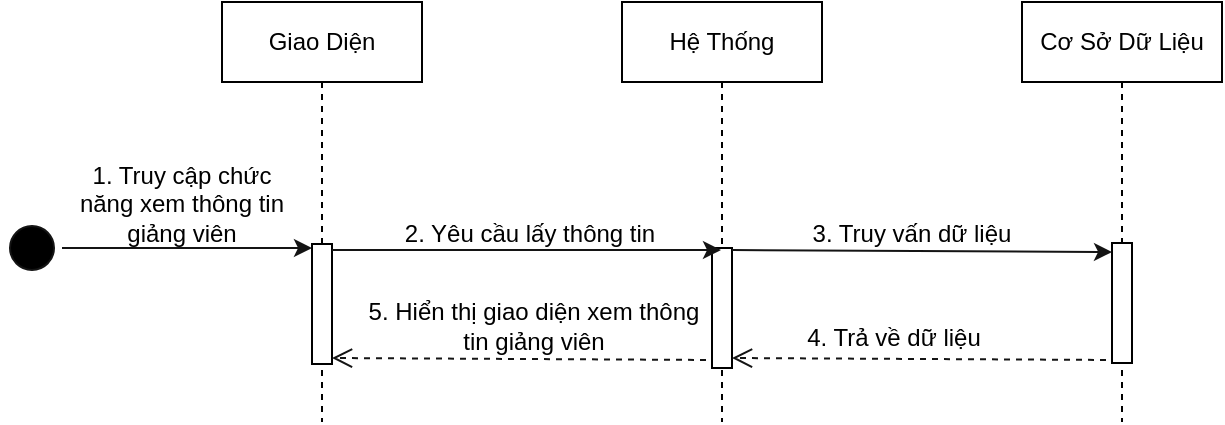 <mxfile version="20.0.1" type="device" pages="8"><diagram id="DVsVMuPk8T235-gUktAh" name="Page-1"><mxGraphModel dx="1422" dy="727" grid="1" gridSize="10" guides="1" tooltips="1" connect="1" arrows="1" fold="1" page="1" pageScale="1" pageWidth="827" pageHeight="1169" math="0" shadow="0"><root><mxCell id="0"/><mxCell id="1" parent="0"/><mxCell id="WU-hsZjGy-t5fsCEVxdE-1" value="&lt;span&gt;Giao Diện&lt;/span&gt;" style="shape=umlLifeline;perimeter=lifelinePerimeter;whiteSpace=wrap;html=1;container=1;collapsible=0;recursiveResize=0;outlineConnect=0;" parent="1" vertex="1"><mxGeometry x="190" y="150" width="100" height="210" as="geometry"/></mxCell><mxCell id="WU-hsZjGy-t5fsCEVxdE-2" value="&lt;span&gt;Hệ Thống&lt;/span&gt;" style="shape=umlLifeline;perimeter=lifelinePerimeter;whiteSpace=wrap;html=1;container=1;collapsible=0;recursiveResize=0;outlineConnect=0;" parent="1" vertex="1"><mxGeometry x="390" y="150" width="100" height="210" as="geometry"/></mxCell><mxCell id="WU-hsZjGy-t5fsCEVxdE-3" value="&lt;span&gt;Cơ Sở Dữ Liệu&lt;/span&gt;" style="shape=umlLifeline;perimeter=lifelinePerimeter;whiteSpace=wrap;html=1;container=1;collapsible=0;recursiveResize=0;outlineConnect=0;" parent="1" vertex="1"><mxGeometry x="590" y="150" width="100" height="210" as="geometry"/></mxCell><mxCell id="WU-hsZjGy-t5fsCEVxdE-4" value="" style="html=1;points=[];perimeter=orthogonalPerimeter;" parent="WU-hsZjGy-t5fsCEVxdE-3" vertex="1"><mxGeometry x="45" y="120.5" width="10" height="60" as="geometry"/></mxCell><mxCell id="WU-hsZjGy-t5fsCEVxdE-5" value="" style="html=1;points=[];perimeter=orthogonalPerimeter;" parent="1" vertex="1"><mxGeometry x="235" y="271" width="10" height="60" as="geometry"/></mxCell><mxCell id="WU-hsZjGy-t5fsCEVxdE-6" value="" style="html=1;points=[];perimeter=orthogonalPerimeter;" parent="1" vertex="1"><mxGeometry x="435" y="273" width="10" height="60" as="geometry"/></mxCell><mxCell id="WU-hsZjGy-t5fsCEVxdE-7" value="" style="ellipse;html=1;shape=startState;fillColor=#000000;strokeColor=#141414;" parent="1" vertex="1"><mxGeometry x="80" y="258" width="30" height="30" as="geometry"/></mxCell><mxCell id="WU-hsZjGy-t5fsCEVxdE-8" value="" style="edgeStyle=orthogonalEdgeStyle;rounded=0;orthogonalLoop=1;jettySize=auto;html=1;strokeColor=#141414;" parent="1" edge="1"><mxGeometry relative="1" as="geometry"><mxPoint x="110" y="273" as="sourcePoint"/><mxPoint x="235" y="273" as="targetPoint"/></mxGeometry></mxCell><mxCell id="WU-hsZjGy-t5fsCEVxdE-9" value="1. Truy cập chức năng xem thông tin giảng viên" style="text;html=1;strokeColor=none;fillColor=none;align=center;verticalAlign=middle;whiteSpace=wrap;rounded=0;" parent="1" vertex="1"><mxGeometry x="110" y="230" width="120" height="41" as="geometry"/></mxCell><mxCell id="WU-hsZjGy-t5fsCEVxdE-10" value="2. Yêu cầu lấy thông tin" style="text;html=1;strokeColor=none;fillColor=none;align=center;verticalAlign=middle;whiteSpace=wrap;rounded=0;" parent="1" vertex="1"><mxGeometry x="264" y="248" width="160" height="35" as="geometry"/></mxCell><mxCell id="WU-hsZjGy-t5fsCEVxdE-11" value="" style="endArrow=classic;html=1;rounded=0;strokeColor=#141414;exitX=1;exitY=0.05;exitDx=0;exitDy=0;exitPerimeter=0;" parent="1" source="WU-hsZjGy-t5fsCEVxdE-5" edge="1"><mxGeometry width="50" height="50" relative="1" as="geometry"><mxPoint x="400" y="358" as="sourcePoint"/><mxPoint x="439.5" y="274" as="targetPoint"/></mxGeometry></mxCell><mxCell id="WU-hsZjGy-t5fsCEVxdE-12" value="5. Hiển thị giao diện xem thông tin giảng viên" style="text;html=1;strokeColor=none;fillColor=none;align=center;verticalAlign=middle;whiteSpace=wrap;rounded=0;" parent="1" vertex="1"><mxGeometry x="256" y="294.5" width="180" height="35" as="geometry"/></mxCell><mxCell id="WU-hsZjGy-t5fsCEVxdE-13" value="" style="html=1;verticalAlign=bottom;endArrow=open;dashed=1;endSize=8;rounded=0;strokeColor=#141414;entryX=1;entryY=0.95;entryDx=0;entryDy=0;entryPerimeter=0;exitX=-0.3;exitY=0.933;exitDx=0;exitDy=0;exitPerimeter=0;" parent="1" source="WU-hsZjGy-t5fsCEVxdE-6" target="WU-hsZjGy-t5fsCEVxdE-5" edge="1"><mxGeometry relative="1" as="geometry"><mxPoint x="460" y="358" as="sourcePoint"/><mxPoint x="380" y="358" as="targetPoint"/></mxGeometry></mxCell><mxCell id="WU-hsZjGy-t5fsCEVxdE-14" value="3. Truy vấn dữ liệu" style="text;html=1;strokeColor=none;fillColor=none;align=center;verticalAlign=middle;whiteSpace=wrap;rounded=0;" parent="1" vertex="1"><mxGeometry x="450" y="248" width="170" height="35" as="geometry"/></mxCell><mxCell id="WU-hsZjGy-t5fsCEVxdE-15" value="" style="endArrow=classic;html=1;rounded=0;strokeColor=#141414;exitX=1;exitY=0.05;exitDx=0;exitDy=0;exitPerimeter=0;entryX=0;entryY=0.075;entryDx=0;entryDy=0;entryPerimeter=0;" parent="1" target="WU-hsZjGy-t5fsCEVxdE-4" edge="1"><mxGeometry width="50" height="50" relative="1" as="geometry"><mxPoint x="445" y="274" as="sourcePoint"/><mxPoint x="630" y="274" as="targetPoint"/></mxGeometry></mxCell><mxCell id="WU-hsZjGy-t5fsCEVxdE-16" value="" style="html=1;verticalAlign=bottom;endArrow=open;dashed=1;endSize=8;rounded=0;strokeColor=#141414;entryX=1;entryY=0.95;entryDx=0;entryDy=0;entryPerimeter=0;exitX=-0.3;exitY=0.933;exitDx=0;exitDy=0;exitPerimeter=0;" parent="1" edge="1"><mxGeometry relative="1" as="geometry"><mxPoint x="632" y="328.98" as="sourcePoint"/><mxPoint x="445" y="328" as="targetPoint"/></mxGeometry></mxCell><mxCell id="WU-hsZjGy-t5fsCEVxdE-17" value="4. Trả về dữ liệu" style="text;html=1;strokeColor=none;fillColor=none;align=center;verticalAlign=middle;whiteSpace=wrap;rounded=0;" parent="1" vertex="1"><mxGeometry x="446" y="300" width="160" height="35" as="geometry"/></mxCell></root></mxGraphModel></diagram><diagram id="3pYODIQ7TUGjqqXS2kbD" name="Page-2"><mxGraphModel dx="1422" dy="699" grid="1" gridSize="10" guides="1" tooltips="1" connect="1" arrows="1" fold="1" page="1" pageScale="1" pageWidth="827" pageHeight="1169" math="0" shadow="0"><root><mxCell id="0"/><mxCell id="1" parent="0"/><mxCell id="C6p8I8TaMVvplyQSrfX3-1" value="&lt;span&gt;Giao Diện&lt;/span&gt;" style="shape=umlLifeline;perimeter=lifelinePerimeter;whiteSpace=wrap;html=1;container=1;collapsible=0;recursiveResize=0;outlineConnect=0;" vertex="1" parent="1"><mxGeometry x="190" y="150" width="100" height="360" as="geometry"/></mxCell><mxCell id="C6p8I8TaMVvplyQSrfX3-2" value="&lt;span&gt;Hệ Thống&lt;/span&gt;" style="shape=umlLifeline;perimeter=lifelinePerimeter;whiteSpace=wrap;html=1;container=1;collapsible=0;recursiveResize=0;outlineConnect=0;" vertex="1" parent="1"><mxGeometry x="390" y="150" width="100" height="360" as="geometry"/></mxCell><mxCell id="C6p8I8TaMVvplyQSrfX3-3" value="&lt;span&gt;Cơ Sở Dữ Liệu&lt;/span&gt;" style="shape=umlLifeline;perimeter=lifelinePerimeter;whiteSpace=wrap;html=1;container=1;collapsible=0;recursiveResize=0;outlineConnect=0;" vertex="1" parent="1"><mxGeometry x="590" y="150" width="100" height="360" as="geometry"/></mxCell><mxCell id="C6p8I8TaMVvplyQSrfX3-4" value="" style="html=1;points=[];perimeter=orthogonalPerimeter;" vertex="1" parent="C6p8I8TaMVvplyQSrfX3-3"><mxGeometry x="45" y="120.5" width="10" height="60" as="geometry"/></mxCell><mxCell id="C6p8I8TaMVvplyQSrfX3-5" value="" style="html=1;points=[];perimeter=orthogonalPerimeter;" vertex="1" parent="1"><mxGeometry x="235" y="271" width="10" height="60" as="geometry"/></mxCell><mxCell id="C6p8I8TaMVvplyQSrfX3-6" value="" style="html=1;points=[];perimeter=orthogonalPerimeter;" vertex="1" parent="1"><mxGeometry x="435" y="273" width="10" height="60" as="geometry"/></mxCell><mxCell id="C6p8I8TaMVvplyQSrfX3-7" value="" style="ellipse;html=1;shape=startState;fillColor=#000000;strokeColor=#141414;" vertex="1" parent="1"><mxGeometry x="80" y="258" width="30" height="30" as="geometry"/></mxCell><mxCell id="C6p8I8TaMVvplyQSrfX3-8" value="" style="edgeStyle=orthogonalEdgeStyle;rounded=0;orthogonalLoop=1;jettySize=auto;html=1;strokeColor=#141414;" edge="1" parent="1"><mxGeometry relative="1" as="geometry"><mxPoint x="110" y="273" as="sourcePoint"/><mxPoint x="235" y="273" as="targetPoint"/></mxGeometry></mxCell><mxCell id="C6p8I8TaMVvplyQSrfX3-9" value="1. Truy cập chức năng lý thông tin giảng viên" style="text;html=1;strokeColor=none;fillColor=none;align=center;verticalAlign=middle;whiteSpace=wrap;rounded=0;" vertex="1" parent="1"><mxGeometry x="110" y="230" width="120" height="41" as="geometry"/></mxCell><mxCell id="C6p8I8TaMVvplyQSrfX3-10" value="2. Yêu cầu lấy thông tin" style="text;html=1;strokeColor=none;fillColor=none;align=center;verticalAlign=middle;whiteSpace=wrap;rounded=0;" vertex="1" parent="1"><mxGeometry x="264" y="248" width="160" height="35" as="geometry"/></mxCell><mxCell id="C6p8I8TaMVvplyQSrfX3-11" value="" style="endArrow=classic;html=1;rounded=0;strokeColor=#141414;exitX=1;exitY=0.05;exitDx=0;exitDy=0;exitPerimeter=0;" edge="1" parent="1" source="C6p8I8TaMVvplyQSrfX3-5"><mxGeometry width="50" height="50" relative="1" as="geometry"><mxPoint x="400" y="358" as="sourcePoint"/><mxPoint x="439.5" y="274" as="targetPoint"/></mxGeometry></mxCell><mxCell id="C6p8I8TaMVvplyQSrfX3-12" value="5. Hiển thị giao diện quản lý thông tin giảng viên" style="text;html=1;strokeColor=none;fillColor=none;align=center;verticalAlign=middle;whiteSpace=wrap;rounded=0;" vertex="1" parent="1"><mxGeometry x="256" y="294.5" width="180" height="35" as="geometry"/></mxCell><mxCell id="C6p8I8TaMVvplyQSrfX3-13" value="" style="html=1;verticalAlign=bottom;endArrow=open;dashed=1;endSize=8;rounded=0;strokeColor=#141414;entryX=1;entryY=0.95;entryDx=0;entryDy=0;entryPerimeter=0;exitX=-0.3;exitY=0.933;exitDx=0;exitDy=0;exitPerimeter=0;" edge="1" parent="1" source="C6p8I8TaMVvplyQSrfX3-6" target="C6p8I8TaMVvplyQSrfX3-5"><mxGeometry relative="1" as="geometry"><mxPoint x="460" y="358" as="sourcePoint"/><mxPoint x="380" y="358" as="targetPoint"/></mxGeometry></mxCell><mxCell id="C6p8I8TaMVvplyQSrfX3-14" value="3. Truy vấn dữ liệu" style="text;html=1;strokeColor=none;fillColor=none;align=center;verticalAlign=middle;whiteSpace=wrap;rounded=0;" vertex="1" parent="1"><mxGeometry x="450" y="248" width="170" height="35" as="geometry"/></mxCell><mxCell id="C6p8I8TaMVvplyQSrfX3-15" value="" style="endArrow=classic;html=1;rounded=0;strokeColor=#141414;exitX=1;exitY=0.05;exitDx=0;exitDy=0;exitPerimeter=0;entryX=0;entryY=0.075;entryDx=0;entryDy=0;entryPerimeter=0;" edge="1" parent="1" target="C6p8I8TaMVvplyQSrfX3-4"><mxGeometry width="50" height="50" relative="1" as="geometry"><mxPoint x="445" y="274" as="sourcePoint"/><mxPoint x="630" y="274" as="targetPoint"/></mxGeometry></mxCell><mxCell id="C6p8I8TaMVvplyQSrfX3-16" value="" style="html=1;verticalAlign=bottom;endArrow=open;dashed=1;endSize=8;rounded=0;strokeColor=#141414;entryX=1;entryY=0.95;entryDx=0;entryDy=0;entryPerimeter=0;exitX=-0.3;exitY=0.933;exitDx=0;exitDy=0;exitPerimeter=0;" edge="1" parent="1"><mxGeometry relative="1" as="geometry"><mxPoint x="632" y="328.98" as="sourcePoint"/><mxPoint x="445" y="328" as="targetPoint"/></mxGeometry></mxCell><mxCell id="C6p8I8TaMVvplyQSrfX3-17" value="4. Trả về dữ liệu" style="text;html=1;strokeColor=none;fillColor=none;align=center;verticalAlign=middle;whiteSpace=wrap;rounded=0;" vertex="1" parent="1"><mxGeometry x="446" y="300" width="160" height="35" as="geometry"/></mxCell><mxCell id="C6p8I8TaMVvplyQSrfX3-18" value="" style="html=1;points=[];perimeter=orthogonalPerimeter;" vertex="1" parent="1"><mxGeometry x="635" y="406.5" width="10" height="60" as="geometry"/></mxCell><mxCell id="C6p8I8TaMVvplyQSrfX3-19" value="" style="html=1;points=[];perimeter=orthogonalPerimeter;" vertex="1" parent="1"><mxGeometry x="235" y="407" width="10" height="60" as="geometry"/></mxCell><mxCell id="C6p8I8TaMVvplyQSrfX3-20" value="" style="html=1;points=[];perimeter=orthogonalPerimeter;" vertex="1" parent="1"><mxGeometry x="435" y="409" width="10" height="60" as="geometry"/></mxCell><mxCell id="C6p8I8TaMVvplyQSrfX3-21" value="" style="ellipse;html=1;shape=startState;fillColor=#000000;strokeColor=#141414;" vertex="1" parent="1"><mxGeometry x="70" y="394" width="30" height="30" as="geometry"/></mxCell><mxCell id="C6p8I8TaMVvplyQSrfX3-22" value="" style="edgeStyle=orthogonalEdgeStyle;rounded=0;orthogonalLoop=1;jettySize=auto;html=1;strokeColor=#141414;exitX=1;exitY=0.5;exitDx=0;exitDy=0;" edge="1" parent="1" source="C6p8I8TaMVvplyQSrfX3-21"><mxGeometry relative="1" as="geometry"><mxPoint x="110" y="409" as="sourcePoint"/><mxPoint x="235" y="409" as="targetPoint"/></mxGeometry></mxCell><mxCell id="C6p8I8TaMVvplyQSrfX3-23" value="6. Nhập thông tin muốn sửa và nhấn Sửa" style="text;html=1;strokeColor=none;fillColor=none;align=center;verticalAlign=middle;whiteSpace=wrap;rounded=0;" vertex="1" parent="1"><mxGeometry x="100" y="366" width="130" height="41" as="geometry"/></mxCell><mxCell id="C6p8I8TaMVvplyQSrfX3-24" value="10. Gửi thông tin giảng viên" style="text;html=1;strokeColor=none;fillColor=none;align=center;verticalAlign=middle;whiteSpace=wrap;rounded=0;" vertex="1" parent="1"><mxGeometry x="252" y="384" width="176" height="35" as="geometry"/></mxCell><mxCell id="C6p8I8TaMVvplyQSrfX3-25" value="" style="endArrow=classic;html=1;rounded=0;strokeColor=#141414;exitX=1;exitY=0.05;exitDx=0;exitDy=0;exitPerimeter=0;" edge="1" parent="1" source="C6p8I8TaMVvplyQSrfX3-19"><mxGeometry width="50" height="50" relative="1" as="geometry"><mxPoint x="400" y="494" as="sourcePoint"/><mxPoint x="439.5" y="410" as="targetPoint"/></mxGeometry></mxCell><mxCell id="C6p8I8TaMVvplyQSrfX3-26" value="13. Thông báo kết quả và hiển thị giao diện quản lý thông tin giảng viên" style="text;html=1;strokeColor=none;fillColor=none;align=center;verticalAlign=middle;whiteSpace=wrap;rounded=0;" vertex="1" parent="1"><mxGeometry x="261" y="450" width="170" height="83.5" as="geometry"/></mxCell><mxCell id="C6p8I8TaMVvplyQSrfX3-27" value="" style="html=1;verticalAlign=bottom;endArrow=open;dashed=1;endSize=8;rounded=0;strokeColor=#141414;entryX=1;entryY=0.95;entryDx=0;entryDy=0;entryPerimeter=0;exitX=-0.3;exitY=0.933;exitDx=0;exitDy=0;exitPerimeter=0;" edge="1" parent="1" source="C6p8I8TaMVvplyQSrfX3-20" target="C6p8I8TaMVvplyQSrfX3-19"><mxGeometry relative="1" as="geometry"><mxPoint x="460" y="494" as="sourcePoint"/><mxPoint x="380" y="494" as="targetPoint"/></mxGeometry></mxCell><mxCell id="C6p8I8TaMVvplyQSrfX3-28" value="11. Truy vấn dữ liệu và thực hiện" style="text;html=1;strokeColor=none;fillColor=none;align=center;verticalAlign=middle;whiteSpace=wrap;rounded=0;" vertex="1" parent="1"><mxGeometry x="450" y="384" width="180" height="35" as="geometry"/></mxCell><mxCell id="C6p8I8TaMVvplyQSrfX3-29" value="" style="endArrow=classic;html=1;rounded=0;strokeColor=#141414;exitX=1;exitY=0.05;exitDx=0;exitDy=0;exitPerimeter=0;entryX=0;entryY=0.075;entryDx=0;entryDy=0;entryPerimeter=0;" edge="1" parent="1" target="C6p8I8TaMVvplyQSrfX3-18"><mxGeometry width="50" height="50" relative="1" as="geometry"><mxPoint x="445" y="410" as="sourcePoint"/><mxPoint x="630" y="410" as="targetPoint"/></mxGeometry></mxCell><mxCell id="C6p8I8TaMVvplyQSrfX3-30" value="" style="html=1;verticalAlign=bottom;endArrow=open;dashed=1;endSize=8;rounded=0;strokeColor=#141414;entryX=1;entryY=0.95;entryDx=0;entryDy=0;entryPerimeter=0;exitX=-0.3;exitY=0.933;exitDx=0;exitDy=0;exitPerimeter=0;" edge="1" parent="1"><mxGeometry relative="1" as="geometry"><mxPoint x="632" y="464.98" as="sourcePoint"/><mxPoint x="445" y="464" as="targetPoint"/></mxGeometry></mxCell><mxCell id="C6p8I8TaMVvplyQSrfX3-31" value="12. Trả về kết quả" style="text;html=1;strokeColor=none;fillColor=none;align=center;verticalAlign=middle;whiteSpace=wrap;rounded=0;" vertex="1" parent="1"><mxGeometry x="436" y="460" width="160" height="35" as="geometry"/></mxCell></root></mxGraphModel></diagram><diagram id="8loD-ukhQ-UAKm9DOrR1" name="Page-3"><mxGraphModel dx="1422" dy="699" grid="1" gridSize="10" guides="1" tooltips="1" connect="1" arrows="1" fold="1" page="1" pageScale="1" pageWidth="827" pageHeight="1169" math="0" shadow="0"><root><mxCell id="0"/><mxCell id="1" parent="0"/><mxCell id="cYJVkVbYjqecI_i0VPKo-1" value="&lt;span&gt;Giao Diện&lt;/span&gt;" style="shape=umlLifeline;perimeter=lifelinePerimeter;whiteSpace=wrap;html=1;container=1;collapsible=0;recursiveResize=0;outlineConnect=0;" vertex="1" parent="1"><mxGeometry x="190" y="150" width="100" height="330" as="geometry"/></mxCell><mxCell id="cYJVkVbYjqecI_i0VPKo-2" value="&lt;span&gt;Hệ Thống&lt;/span&gt;" style="shape=umlLifeline;perimeter=lifelinePerimeter;whiteSpace=wrap;html=1;container=1;collapsible=0;recursiveResize=0;outlineConnect=0;" vertex="1" parent="1"><mxGeometry x="390" y="150" width="100" height="330" as="geometry"/></mxCell><mxCell id="cYJVkVbYjqecI_i0VPKo-3" value="&lt;span&gt;Cơ Sở Dữ Liệu&lt;/span&gt;" style="shape=umlLifeline;perimeter=lifelinePerimeter;whiteSpace=wrap;html=1;container=1;collapsible=0;recursiveResize=0;outlineConnect=0;" vertex="1" parent="1"><mxGeometry x="590" y="150" width="100" height="330" as="geometry"/></mxCell><mxCell id="cYJVkVbYjqecI_i0VPKo-4" value="" style="html=1;points=[];perimeter=orthogonalPerimeter;" vertex="1" parent="cYJVkVbYjqecI_i0VPKo-3"><mxGeometry x="45" y="120.5" width="10" height="60" as="geometry"/></mxCell><mxCell id="cYJVkVbYjqecI_i0VPKo-5" value="" style="html=1;points=[];perimeter=orthogonalPerimeter;" vertex="1" parent="1"><mxGeometry x="235" y="271" width="10" height="60" as="geometry"/></mxCell><mxCell id="cYJVkVbYjqecI_i0VPKo-6" value="" style="html=1;points=[];perimeter=orthogonalPerimeter;" vertex="1" parent="1"><mxGeometry x="435" y="273" width="10" height="60" as="geometry"/></mxCell><mxCell id="cYJVkVbYjqecI_i0VPKo-7" value="" style="ellipse;html=1;shape=startState;fillColor=#000000;strokeColor=#141414;" vertex="1" parent="1"><mxGeometry x="80" y="258" width="30" height="30" as="geometry"/></mxCell><mxCell id="cYJVkVbYjqecI_i0VPKo-8" value="" style="edgeStyle=orthogonalEdgeStyle;rounded=0;orthogonalLoop=1;jettySize=auto;html=1;strokeColor=#141414;" edge="1" parent="1"><mxGeometry relative="1" as="geometry"><mxPoint x="110" y="273" as="sourcePoint"/><mxPoint x="235" y="273" as="targetPoint"/></mxGeometry></mxCell><mxCell id="cYJVkVbYjqecI_i0VPKo-9" value="1. Truy cập chức năng quản lý đề xuất sinh viên" style="text;html=1;strokeColor=none;fillColor=none;align=center;verticalAlign=middle;whiteSpace=wrap;rounded=0;" vertex="1" parent="1"><mxGeometry x="110" y="230" width="120" height="41" as="geometry"/></mxCell><mxCell id="cYJVkVbYjqecI_i0VPKo-10" value="2. Yêu cầu lấy thông tin" style="text;html=1;strokeColor=none;fillColor=none;align=center;verticalAlign=middle;whiteSpace=wrap;rounded=0;" vertex="1" parent="1"><mxGeometry x="264" y="248" width="160" height="35" as="geometry"/></mxCell><mxCell id="cYJVkVbYjqecI_i0VPKo-11" value="" style="endArrow=classic;html=1;rounded=0;strokeColor=#141414;exitX=1;exitY=0.05;exitDx=0;exitDy=0;exitPerimeter=0;" edge="1" parent="1" source="cYJVkVbYjqecI_i0VPKo-5"><mxGeometry width="50" height="50" relative="1" as="geometry"><mxPoint x="400" y="358" as="sourcePoint"/><mxPoint x="439.5" y="274" as="targetPoint"/></mxGeometry></mxCell><mxCell id="cYJVkVbYjqecI_i0VPKo-12" value="5. Hiển thị giao diện quản lý đề xuất sinh viên" style="text;html=1;strokeColor=none;fillColor=none;align=center;verticalAlign=middle;whiteSpace=wrap;rounded=0;" vertex="1" parent="1"><mxGeometry x="256" y="294.5" width="180" height="35" as="geometry"/></mxCell><mxCell id="cYJVkVbYjqecI_i0VPKo-13" value="" style="html=1;verticalAlign=bottom;endArrow=open;dashed=1;endSize=8;rounded=0;strokeColor=#141414;entryX=1;entryY=0.95;entryDx=0;entryDy=0;entryPerimeter=0;exitX=-0.3;exitY=0.933;exitDx=0;exitDy=0;exitPerimeter=0;" edge="1" parent="1" source="cYJVkVbYjqecI_i0VPKo-6" target="cYJVkVbYjqecI_i0VPKo-5"><mxGeometry relative="1" as="geometry"><mxPoint x="460" y="358" as="sourcePoint"/><mxPoint x="380" y="358" as="targetPoint"/></mxGeometry></mxCell><mxCell id="cYJVkVbYjqecI_i0VPKo-14" value="3. Truy vấn dữ liệu" style="text;html=1;strokeColor=none;fillColor=none;align=center;verticalAlign=middle;whiteSpace=wrap;rounded=0;" vertex="1" parent="1"><mxGeometry x="450" y="248" width="170" height="35" as="geometry"/></mxCell><mxCell id="cYJVkVbYjqecI_i0VPKo-15" value="" style="endArrow=classic;html=1;rounded=0;strokeColor=#141414;exitX=1;exitY=0.05;exitDx=0;exitDy=0;exitPerimeter=0;entryX=0;entryY=0.075;entryDx=0;entryDy=0;entryPerimeter=0;" edge="1" parent="1" target="cYJVkVbYjqecI_i0VPKo-4"><mxGeometry width="50" height="50" relative="1" as="geometry"><mxPoint x="445" y="274" as="sourcePoint"/><mxPoint x="630" y="274" as="targetPoint"/></mxGeometry></mxCell><mxCell id="cYJVkVbYjqecI_i0VPKo-16" value="" style="html=1;verticalAlign=bottom;endArrow=open;dashed=1;endSize=8;rounded=0;strokeColor=#141414;entryX=1;entryY=0.95;entryDx=0;entryDy=0;entryPerimeter=0;exitX=-0.3;exitY=0.933;exitDx=0;exitDy=0;exitPerimeter=0;" edge="1" parent="1"><mxGeometry relative="1" as="geometry"><mxPoint x="632" y="328.98" as="sourcePoint"/><mxPoint x="445" y="328" as="targetPoint"/></mxGeometry></mxCell><mxCell id="cYJVkVbYjqecI_i0VPKo-17" value="4. Trả về dữ liệu" style="text;html=1;strokeColor=none;fillColor=none;align=center;verticalAlign=middle;whiteSpace=wrap;rounded=0;" vertex="1" parent="1"><mxGeometry x="446" y="300" width="160" height="35" as="geometry"/></mxCell></root></mxGraphModel></diagram><diagram id="ESBtjjHXKi-f3Cj1gIpi" name="Page-4"><mxGraphModel dx="1422" dy="699" grid="1" gridSize="10" guides="1" tooltips="1" connect="1" arrows="1" fold="1" page="1" pageScale="1" pageWidth="827" pageHeight="1169" math="0" shadow="0"><root><mxCell id="0"/><mxCell id="1" parent="0"/><mxCell id="7pzpWhMM2Yy6dt5cGMal-1" value="&lt;span&gt;Giao Diện&lt;/span&gt;" style="shape=umlLifeline;perimeter=lifelinePerimeter;whiteSpace=wrap;html=1;container=1;collapsible=0;recursiveResize=0;outlineConnect=0;" vertex="1" parent="1"><mxGeometry x="175" y="149" width="130" height="650" as="geometry"/></mxCell><mxCell id="7pzpWhMM2Yy6dt5cGMal-2" value="&lt;span&gt;Hệ Thống&lt;/span&gt;" style="shape=umlLifeline;perimeter=lifelinePerimeter;whiteSpace=wrap;html=1;container=1;collapsible=0;recursiveResize=0;outlineConnect=0;" vertex="1" parent="1"><mxGeometry x="390" y="150" width="100" height="650" as="geometry"/></mxCell><mxCell id="7pzpWhMM2Yy6dt5cGMal-39" value="" style="html=1;points=[];perimeter=orthogonalPerimeter;" vertex="1" parent="7pzpWhMM2Yy6dt5cGMal-2"><mxGeometry x="45" y="360" width="10" height="60" as="geometry"/></mxCell><mxCell id="xrKkYw-mC5a60Pn9YNVJ-1" value="" style="html=1;points=[];perimeter=orthogonalPerimeter;" vertex="1" parent="7pzpWhMM2Yy6dt5cGMal-2"><mxGeometry x="45" y="460" width="10" height="60" as="geometry"/></mxCell><mxCell id="7pzpWhMM2Yy6dt5cGMal-3" value="&lt;span&gt;Cơ Sở Dữ Liệu&lt;/span&gt;" style="shape=umlLifeline;perimeter=lifelinePerimeter;whiteSpace=wrap;html=1;container=1;collapsible=0;recursiveResize=0;outlineConnect=0;" vertex="1" parent="1"><mxGeometry x="590" y="150" width="100" height="650" as="geometry"/></mxCell><mxCell id="7pzpWhMM2Yy6dt5cGMal-4" value="" style="html=1;points=[];perimeter=orthogonalPerimeter;" vertex="1" parent="7pzpWhMM2Yy6dt5cGMal-3"><mxGeometry x="45" y="120.5" width="10" height="60" as="geometry"/></mxCell><mxCell id="xrKkYw-mC5a60Pn9YNVJ-11" value="" style="html=1;points=[];perimeter=orthogonalPerimeter;" vertex="1" parent="7pzpWhMM2Yy6dt5cGMal-3"><mxGeometry x="45" y="460" width="10" height="60" as="geometry"/></mxCell><mxCell id="xrKkYw-mC5a60Pn9YNVJ-15" value="15. Trả về kết quả" style="text;html=1;strokeColor=none;fillColor=none;align=center;verticalAlign=middle;whiteSpace=wrap;rounded=0;" vertex="1" parent="7pzpWhMM2Yy6dt5cGMal-3"><mxGeometry x="-115" y="493" width="115" height="24" as="geometry"/></mxCell><mxCell id="7pzpWhMM2Yy6dt5cGMal-5" value="" style="html=1;points=[];perimeter=orthogonalPerimeter;" vertex="1" parent="1"><mxGeometry x="235" y="271" width="10" height="60" as="geometry"/></mxCell><mxCell id="7pzpWhMM2Yy6dt5cGMal-6" value="" style="html=1;points=[];perimeter=orthogonalPerimeter;" vertex="1" parent="1"><mxGeometry x="435" y="273" width="10" height="60" as="geometry"/></mxCell><mxCell id="7pzpWhMM2Yy6dt5cGMal-7" value="" style="ellipse;html=1;shape=startState;fillColor=#000000;strokeColor=#141414;" vertex="1" parent="1"><mxGeometry x="80" y="258" width="30" height="30" as="geometry"/></mxCell><mxCell id="7pzpWhMM2Yy6dt5cGMal-8" value="" style="edgeStyle=orthogonalEdgeStyle;rounded=0;orthogonalLoop=1;jettySize=auto;html=1;strokeColor=#141414;" edge="1" parent="1"><mxGeometry relative="1" as="geometry"><mxPoint x="110" y="273" as="sourcePoint"/><mxPoint x="235" y="273" as="targetPoint"/></mxGeometry></mxCell><mxCell id="7pzpWhMM2Yy6dt5cGMal-9" value="1. Truy cập chức năng quản lý đề xuất sinh viên" style="text;html=1;strokeColor=none;fillColor=none;align=center;verticalAlign=middle;whiteSpace=wrap;rounded=0;" vertex="1" parent="1"><mxGeometry x="110" y="230" width="120" height="41" as="geometry"/></mxCell><mxCell id="7pzpWhMM2Yy6dt5cGMal-10" value="2. Yêu cầu lấy thông tin" style="text;html=1;strokeColor=none;fillColor=none;align=center;verticalAlign=middle;whiteSpace=wrap;rounded=0;" vertex="1" parent="1"><mxGeometry x="264" y="248" width="160" height="35" as="geometry"/></mxCell><mxCell id="7pzpWhMM2Yy6dt5cGMal-11" value="" style="endArrow=classic;html=1;rounded=0;strokeColor=#141414;exitX=1;exitY=0.05;exitDx=0;exitDy=0;exitPerimeter=0;" edge="1" parent="1" source="7pzpWhMM2Yy6dt5cGMal-5"><mxGeometry width="50" height="50" relative="1" as="geometry"><mxPoint x="400" y="358" as="sourcePoint"/><mxPoint x="439.5" y="274" as="targetPoint"/></mxGeometry></mxCell><mxCell id="7pzpWhMM2Yy6dt5cGMal-12" value="5. Hiển thị giao diện quản lý đề xuất sinh viên" style="text;html=1;strokeColor=none;fillColor=none;align=center;verticalAlign=middle;whiteSpace=wrap;rounded=0;" vertex="1" parent="1"><mxGeometry x="256" y="294.5" width="180" height="35" as="geometry"/></mxCell><mxCell id="7pzpWhMM2Yy6dt5cGMal-13" value="" style="html=1;verticalAlign=bottom;endArrow=open;dashed=1;endSize=8;rounded=0;strokeColor=#141414;entryX=1;entryY=0.95;entryDx=0;entryDy=0;entryPerimeter=0;exitX=-0.3;exitY=0.933;exitDx=0;exitDy=0;exitPerimeter=0;" edge="1" parent="1" source="7pzpWhMM2Yy6dt5cGMal-6" target="7pzpWhMM2Yy6dt5cGMal-5"><mxGeometry relative="1" as="geometry"><mxPoint x="460" y="358" as="sourcePoint"/><mxPoint x="380" y="358" as="targetPoint"/></mxGeometry></mxCell><mxCell id="7pzpWhMM2Yy6dt5cGMal-14" value="3. Truy vấn dữ liệu" style="text;html=1;strokeColor=none;fillColor=none;align=center;verticalAlign=middle;whiteSpace=wrap;rounded=0;" vertex="1" parent="1"><mxGeometry x="449" y="249" width="150" height="22" as="geometry"/></mxCell><mxCell id="7pzpWhMM2Yy6dt5cGMal-15" value="" style="endArrow=classic;html=1;rounded=0;strokeColor=#141414;exitX=1;exitY=0.05;exitDx=0;exitDy=0;exitPerimeter=0;entryX=0;entryY=0.075;entryDx=0;entryDy=0;entryPerimeter=0;" edge="1" parent="1" target="7pzpWhMM2Yy6dt5cGMal-4"><mxGeometry width="50" height="50" relative="1" as="geometry"><mxPoint x="445" y="274" as="sourcePoint"/><mxPoint x="630" y="274" as="targetPoint"/></mxGeometry></mxCell><mxCell id="7pzpWhMM2Yy6dt5cGMal-16" value="" style="html=1;verticalAlign=bottom;endArrow=open;dashed=1;endSize=8;rounded=0;strokeColor=#141414;entryX=1;entryY=0.95;entryDx=0;entryDy=0;entryPerimeter=0;exitX=-0.3;exitY=0.933;exitDx=0;exitDy=0;exitPerimeter=0;" edge="1" parent="1"><mxGeometry relative="1" as="geometry"><mxPoint x="632" y="328.98" as="sourcePoint"/><mxPoint x="445" y="328" as="targetPoint"/></mxGeometry></mxCell><mxCell id="7pzpWhMM2Yy6dt5cGMal-17" value="4. Trả về dữ liệu" style="text;html=1;strokeColor=none;fillColor=none;align=center;verticalAlign=middle;whiteSpace=wrap;rounded=0;" vertex="1" parent="1"><mxGeometry x="446" y="300" width="160" height="35" as="geometry"/></mxCell><mxCell id="7pzpWhMM2Yy6dt5cGMal-18" value="" style="html=1;points=[];perimeter=orthogonalPerimeter;" vertex="1" parent="1"><mxGeometry x="235" y="394" width="10" height="60" as="geometry"/></mxCell><mxCell id="7pzpWhMM2Yy6dt5cGMal-19" value="" style="html=1;points=[];perimeter=orthogonalPerimeter;" vertex="1" parent="1"><mxGeometry x="435" y="396" width="10" height="60" as="geometry"/></mxCell><mxCell id="7pzpWhMM2Yy6dt5cGMal-20" value="" style="ellipse;html=1;shape=startState;fillColor=#000000;strokeColor=#141414;" vertex="1" parent="1"><mxGeometry x="80" y="381" width="30" height="30" as="geometry"/></mxCell><mxCell id="7pzpWhMM2Yy6dt5cGMal-21" value="" style="edgeStyle=orthogonalEdgeStyle;rounded=0;orthogonalLoop=1;jettySize=auto;html=1;strokeColor=#141414;" edge="1" parent="1"><mxGeometry relative="1" as="geometry"><mxPoint x="110" y="396" as="sourcePoint"/><mxPoint x="235" y="396" as="targetPoint"/></mxGeometry></mxCell><mxCell id="7pzpWhMM2Yy6dt5cGMal-22" value="6. Chọn đề tài được đề xuất muốn xem" style="text;html=1;strokeColor=none;fillColor=none;align=center;verticalAlign=middle;whiteSpace=wrap;rounded=0;" vertex="1" parent="1"><mxGeometry x="90" y="361" width="140" height="35" as="geometry"/></mxCell><mxCell id="7pzpWhMM2Yy6dt5cGMal-23" value="7. Yêu cầu xem chi tiết đề tài" style="text;html=1;strokeColor=none;fillColor=none;align=center;verticalAlign=middle;whiteSpace=wrap;rounded=0;" vertex="1" parent="1"><mxGeometry x="270" y="361" width="140" height="35" as="geometry"/></mxCell><mxCell id="7pzpWhMM2Yy6dt5cGMal-24" value="" style="endArrow=classic;html=1;rounded=0;strokeColor=#141414;exitX=1;exitY=0.05;exitDx=0;exitDy=0;exitPerimeter=0;" edge="1" parent="1" source="7pzpWhMM2Yy6dt5cGMal-18"><mxGeometry width="50" height="50" relative="1" as="geometry"><mxPoint x="400" y="481" as="sourcePoint"/><mxPoint x="439.5" y="397" as="targetPoint"/></mxGeometry></mxCell><mxCell id="7pzpWhMM2Yy6dt5cGMal-25" value="10. Hiển thị giao diện xem chi tiết đề tài" style="text;html=1;strokeColor=none;fillColor=none;align=center;verticalAlign=middle;whiteSpace=wrap;rounded=0;" vertex="1" parent="1"><mxGeometry x="270" y="418.5" width="140" height="35" as="geometry"/></mxCell><mxCell id="7pzpWhMM2Yy6dt5cGMal-26" value="" style="html=1;verticalAlign=bottom;endArrow=open;dashed=1;endSize=8;rounded=0;strokeColor=#141414;entryX=1;entryY=0.95;entryDx=0;entryDy=0;entryPerimeter=0;exitX=-0.3;exitY=0.933;exitDx=0;exitDy=0;exitPerimeter=0;" edge="1" parent="1" source="7pzpWhMM2Yy6dt5cGMal-19" target="7pzpWhMM2Yy6dt5cGMal-18"><mxGeometry relative="1" as="geometry"><mxPoint x="460" y="481" as="sourcePoint"/><mxPoint x="380" y="481" as="targetPoint"/></mxGeometry></mxCell><mxCell id="7pzpWhMM2Yy6dt5cGMal-27" value="" style="html=1;points=[];perimeter=orthogonalPerimeter;" vertex="1" parent="1"><mxGeometry x="634" y="396.5" width="10" height="60" as="geometry"/></mxCell><mxCell id="7pzpWhMM2Yy6dt5cGMal-28" value="8. Truy vấn dữ liệu" style="text;html=1;strokeColor=none;fillColor=none;align=center;verticalAlign=middle;whiteSpace=wrap;rounded=0;" vertex="1" parent="1"><mxGeometry x="455.5" y="375.5" width="141" height="18.5" as="geometry"/></mxCell><mxCell id="7pzpWhMM2Yy6dt5cGMal-29" value="" style="html=1;verticalAlign=bottom;endArrow=open;dashed=1;endSize=8;rounded=0;strokeColor=#141414;entryX=1;entryY=0.95;entryDx=0;entryDy=0;entryPerimeter=0;exitX=-0.3;exitY=0.933;exitDx=0;exitDy=0;exitPerimeter=0;" edge="1" parent="1"><mxGeometry relative="1" as="geometry"><mxPoint x="631" y="454.98" as="sourcePoint"/><mxPoint x="444" y="454" as="targetPoint"/></mxGeometry></mxCell><mxCell id="7pzpWhMM2Yy6dt5cGMal-30" value="9. Trả về dữ liệu" style="text;html=1;strokeColor=none;fillColor=none;align=center;verticalAlign=middle;whiteSpace=wrap;rounded=0;" vertex="1" parent="1"><mxGeometry x="468.5" y="429.5" width="115" height="24" as="geometry"/></mxCell><mxCell id="7pzpWhMM2Yy6dt5cGMal-32" value="" style="endArrow=classic;html=1;rounded=0;strokeColor=#141414;entryX=0;entryY=0.042;entryDx=0;entryDy=0;entryPerimeter=0;" edge="1" parent="1" source="7pzpWhMM2Yy6dt5cGMal-19" target="7pzpWhMM2Yy6dt5cGMal-27"><mxGeometry width="50" height="50" relative="1" as="geometry"><mxPoint x="450" y="399" as="sourcePoint"/><mxPoint x="630" y="400" as="targetPoint"/></mxGeometry></mxCell><mxCell id="7pzpWhMM2Yy6dt5cGMal-38" value="12.1 Nếu phê duyệt, gửi thông tin" style="text;html=1;align=center;verticalAlign=middle;resizable=0;points=[];autosize=1;strokeColor=none;fillColor=none;" vertex="1" parent="1"><mxGeometry x="238" y="496" width="190" height="20" as="geometry"/></mxCell><mxCell id="7pzpWhMM2Yy6dt5cGMal-37" value="" style="endArrow=classic;html=1;rounded=0;strokeColor=#141414;exitX=0.047;exitY=1.1;exitDx=0;exitDy=0;exitPerimeter=0;entryX=-0.1;entryY=0.15;entryDx=0;entryDy=0;entryPerimeter=0;" edge="1" parent="1" source="7pzpWhMM2Yy6dt5cGMal-38" target="7pzpWhMM2Yy6dt5cGMal-39"><mxGeometry width="50" height="50" relative="1" as="geometry"><mxPoint x="250" y="518" as="sourcePoint"/><mxPoint x="420" y="518" as="targetPoint"/></mxGeometry></mxCell><mxCell id="7pzpWhMM2Yy6dt5cGMal-40" value="" style="html=1;points=[];perimeter=orthogonalPerimeter;" vertex="1" parent="1"><mxGeometry x="634" y="509.5" width="10" height="60" as="geometry"/></mxCell><mxCell id="7pzpWhMM2Yy6dt5cGMal-41" value="12.2 Thực hiện thêm thông tin sinh viên và giảng viên" style="text;html=1;strokeColor=none;fillColor=none;align=center;verticalAlign=middle;whiteSpace=wrap;rounded=0;" vertex="1" parent="1"><mxGeometry x="456.5" y="496" width="163.5" height="18.5" as="geometry"/></mxCell><mxCell id="7pzpWhMM2Yy6dt5cGMal-42" value="" style="endArrow=classic;html=1;rounded=0;strokeColor=#141414;entryX=0;entryY=0.042;entryDx=0;entryDy=0;entryPerimeter=0;" edge="1" parent="1"><mxGeometry width="50" height="50" relative="1" as="geometry"><mxPoint x="446" y="519.52" as="sourcePoint"/><mxPoint x="635" y="519.52" as="targetPoint"/></mxGeometry></mxCell><mxCell id="7pzpWhMM2Yy6dt5cGMal-43" value="" style="html=1;verticalAlign=bottom;endArrow=open;dashed=1;endSize=8;rounded=0;strokeColor=#141414;entryX=1.2;entryY=0.817;entryDx=0;entryDy=0;entryPerimeter=0;exitX=-0.1;exitY=0.808;exitDx=0;exitDy=0;exitPerimeter=0;" edge="1" parent="1" source="7pzpWhMM2Yy6dt5cGMal-40" target="7pzpWhMM2Yy6dt5cGMal-39"><mxGeometry relative="1" as="geometry"><mxPoint x="647" y="578.98" as="sourcePoint"/><mxPoint x="460" y="578" as="targetPoint"/></mxGeometry></mxCell><mxCell id="7pzpWhMM2Yy6dt5cGMal-44" value="12.3 Trả về kết quả" style="text;html=1;strokeColor=none;fillColor=none;align=center;verticalAlign=middle;whiteSpace=wrap;rounded=0;" vertex="1" parent="1"><mxGeometry x="476.5" y="540" width="120" height="19.5" as="geometry"/></mxCell><mxCell id="xrKkYw-mC5a60Pn9YNVJ-5" value="" style="endArrow=classic;html=1;rounded=0;strokeColor=#141414;entryX=0;entryY=0.113;entryDx=0;entryDy=0;entryPerimeter=0;exitX=1.1;exitY=0.663;exitDx=0;exitDy=0;exitPerimeter=0;" edge="1" parent="1" source="7pzpWhMM2Yy6dt5cGMal-33" target="xrKkYw-mC5a60Pn9YNVJ-1"><mxGeometry width="50" height="50" relative="1" as="geometry"><mxPoint x="250" y="619" as="sourcePoint"/><mxPoint x="444" y="529" as="targetPoint"/></mxGeometry></mxCell><mxCell id="xrKkYw-mC5a60Pn9YNVJ-7" value="12.4 Trả về kết quả" style="text;html=1;strokeColor=none;fillColor=none;align=center;verticalAlign=middle;whiteSpace=wrap;rounded=0;" vertex="1" parent="1"><mxGeometry x="256" y="540" width="120" height="19.5" as="geometry"/></mxCell><mxCell id="xrKkYw-mC5a60Pn9YNVJ-8" value="" style="html=1;verticalAlign=bottom;endArrow=open;dashed=1;endSize=8;rounded=0;strokeColor=#141414;entryX=1;entryY=0.319;entryDx=0;entryDy=0;entryPerimeter=0;exitX=-0.3;exitY=0.833;exitDx=0;exitDy=0;exitPerimeter=0;" edge="1" parent="1" source="7pzpWhMM2Yy6dt5cGMal-39" target="7pzpWhMM2Yy6dt5cGMal-33"><mxGeometry relative="1" as="geometry"><mxPoint x="643" y="567.98" as="sourcePoint"/><mxPoint x="457" y="569.02" as="targetPoint"/></mxGeometry></mxCell><mxCell id="7pzpWhMM2Yy6dt5cGMal-33" value="" style="html=1;points=[];perimeter=orthogonalPerimeter;" vertex="1" parent="1"><mxGeometry x="235" y="510" width="10" height="160" as="geometry"/></mxCell><mxCell id="7pzpWhMM2Yy6dt5cGMal-34" value="" style="ellipse;html=1;shape=startState;fillColor=#000000;strokeColor=#141414;" vertex="1" parent="1"><mxGeometry x="70" y="497" width="30" height="30" as="geometry"/></mxCell><mxCell id="7pzpWhMM2Yy6dt5cGMal-35" value="" style="edgeStyle=orthogonalEdgeStyle;rounded=0;orthogonalLoop=1;jettySize=auto;html=1;strokeColor=#141414;exitX=1;exitY=0.5;exitDx=0;exitDy=0;" edge="1" parent="1" source="7pzpWhMM2Yy6dt5cGMal-34"><mxGeometry relative="1" as="geometry"><mxPoint x="110" y="512" as="sourcePoint"/><mxPoint x="235" y="512" as="targetPoint"/></mxGeometry></mxCell><mxCell id="7pzpWhMM2Yy6dt5cGMal-36" value="11. Phê duyệt hoặc từ chối" style="text;html=1;strokeColor=none;fillColor=none;align=center;verticalAlign=middle;whiteSpace=wrap;rounded=0;" vertex="1" parent="1"><mxGeometry x="100" y="477" width="130" height="41" as="geometry"/></mxCell><mxCell id="xrKkYw-mC5a60Pn9YNVJ-10" value="13. Yêu cầu xoá đề xuất" style="text;html=1;strokeColor=none;fillColor=none;align=center;verticalAlign=middle;whiteSpace=wrap;rounded=0;" vertex="1" parent="1"><mxGeometry x="260" y="593" width="150" height="27" as="geometry"/></mxCell><mxCell id="xrKkYw-mC5a60Pn9YNVJ-12" value="" style="endArrow=classic;html=1;rounded=0;strokeColor=#141414;entryX=-0.1;entryY=0.117;entryDx=0;entryDy=0;entryPerimeter=0;exitX=1.2;exitY=0.113;exitDx=0;exitDy=0;exitPerimeter=0;" edge="1" parent="1" source="xrKkYw-mC5a60Pn9YNVJ-1" target="xrKkYw-mC5a60Pn9YNVJ-11"><mxGeometry width="50" height="50" relative="1" as="geometry"><mxPoint x="258" y="629.05" as="sourcePoint"/><mxPoint x="445" y="629.04" as="targetPoint"/></mxGeometry></mxCell><mxCell id="xrKkYw-mC5a60Pn9YNVJ-13" value="14. Thực hiện xoá đề xuất" style="text;html=1;strokeColor=none;fillColor=none;align=center;verticalAlign=middle;whiteSpace=wrap;rounded=0;" vertex="1" parent="1"><mxGeometry x="449" y="593" width="165" height="30" as="geometry"/></mxCell><mxCell id="xrKkYw-mC5a60Pn9YNVJ-14" value="" style="html=1;verticalAlign=bottom;endArrow=open;dashed=1;endSize=8;rounded=0;strokeColor=#141414;entryX=1;entryY=0.95;entryDx=0;entryDy=0;entryPerimeter=0;" edge="1" parent="1"><mxGeometry relative="1" as="geometry"><mxPoint x="635.5" y="664.5" as="sourcePoint"/><mxPoint x="445" y="664.5" as="targetPoint"/></mxGeometry></mxCell><mxCell id="xrKkYw-mC5a60Pn9YNVJ-17" value="" style="html=1;verticalAlign=bottom;endArrow=open;dashed=1;endSize=8;rounded=0;strokeColor=#141414;entryX=1.3;entryY=0.931;entryDx=0;entryDy=0;entryPerimeter=0;exitX=-0.3;exitY=0.833;exitDx=0;exitDy=0;exitPerimeter=0;" edge="1" parent="1" source="xrKkYw-mC5a60Pn9YNVJ-1" target="7pzpWhMM2Yy6dt5cGMal-33"><mxGeometry relative="1" as="geometry"><mxPoint x="645.5" y="674.5" as="sourcePoint"/><mxPoint x="455" y="674.5" as="targetPoint"/></mxGeometry></mxCell><mxCell id="xrKkYw-mC5a60Pn9YNVJ-18" value="16. Hiển thị giao diện quản lý đề xuất" style="text;html=1;strokeColor=none;fillColor=none;align=center;verticalAlign=middle;whiteSpace=wrap;rounded=0;" vertex="1" parent="1"><mxGeometry x="269" y="630" width="150" height="27" as="geometry"/></mxCell></root></mxGraphModel></diagram><diagram id="rXWoM6pd4S8ILA7rnR_3" name="Page-5"><mxGraphModel dx="1422" dy="699" grid="1" gridSize="10" guides="1" tooltips="1" connect="1" arrows="1" fold="1" page="1" pageScale="1" pageWidth="827" pageHeight="1169" math="0" shadow="0"><root><mxCell id="0"/><mxCell id="1" parent="0"/><mxCell id="Y7qz9Cmj__rjZja2c-Eg-1" value="&lt;span&gt;Giao Diện&lt;/span&gt;" style="shape=umlLifeline;perimeter=lifelinePerimeter;whiteSpace=wrap;html=1;container=1;collapsible=0;recursiveResize=0;outlineConnect=0;" vertex="1" parent="1"><mxGeometry x="190" y="150" width="100" height="330" as="geometry"/></mxCell><mxCell id="Y7qz9Cmj__rjZja2c-Eg-2" value="&lt;span&gt;Hệ Thống&lt;/span&gt;" style="shape=umlLifeline;perimeter=lifelinePerimeter;whiteSpace=wrap;html=1;container=1;collapsible=0;recursiveResize=0;outlineConnect=0;" vertex="1" parent="1"><mxGeometry x="390" y="150" width="100" height="330" as="geometry"/></mxCell><mxCell id="Y7qz9Cmj__rjZja2c-Eg-3" value="&lt;span&gt;Cơ Sở Dữ Liệu&lt;/span&gt;" style="shape=umlLifeline;perimeter=lifelinePerimeter;whiteSpace=wrap;html=1;container=1;collapsible=0;recursiveResize=0;outlineConnect=0;" vertex="1" parent="1"><mxGeometry x="590" y="150" width="100" height="330" as="geometry"/></mxCell><mxCell id="Y7qz9Cmj__rjZja2c-Eg-4" value="" style="html=1;points=[];perimeter=orthogonalPerimeter;" vertex="1" parent="Y7qz9Cmj__rjZja2c-Eg-3"><mxGeometry x="45" y="120.5" width="10" height="60" as="geometry"/></mxCell><mxCell id="Y7qz9Cmj__rjZja2c-Eg-5" value="" style="html=1;points=[];perimeter=orthogonalPerimeter;" vertex="1" parent="1"><mxGeometry x="235" y="271" width="10" height="60" as="geometry"/></mxCell><mxCell id="Y7qz9Cmj__rjZja2c-Eg-6" value="" style="html=1;points=[];perimeter=orthogonalPerimeter;" vertex="1" parent="1"><mxGeometry x="435" y="273" width="10" height="60" as="geometry"/></mxCell><mxCell id="Y7qz9Cmj__rjZja2c-Eg-7" value="" style="ellipse;html=1;shape=startState;fillColor=#000000;strokeColor=#141414;" vertex="1" parent="1"><mxGeometry x="80" y="258" width="30" height="30" as="geometry"/></mxCell><mxCell id="Y7qz9Cmj__rjZja2c-Eg-8" value="" style="edgeStyle=orthogonalEdgeStyle;rounded=0;orthogonalLoop=1;jettySize=auto;html=1;strokeColor=#141414;" edge="1" parent="1"><mxGeometry relative="1" as="geometry"><mxPoint x="110" y="273" as="sourcePoint"/><mxPoint x="235" y="273" as="targetPoint"/></mxGeometry></mxCell><mxCell id="Y7qz9Cmj__rjZja2c-Eg-9" value="1. Truy cập chức năng quản lý sinh viên hướng dẫn" style="text;html=1;strokeColor=none;fillColor=none;align=center;verticalAlign=middle;whiteSpace=wrap;rounded=0;" vertex="1" parent="1"><mxGeometry x="110" y="230" width="120" height="41" as="geometry"/></mxCell><mxCell id="Y7qz9Cmj__rjZja2c-Eg-10" value="2. Yêu cầu lấy thông tin" style="text;html=1;strokeColor=none;fillColor=none;align=center;verticalAlign=middle;whiteSpace=wrap;rounded=0;" vertex="1" parent="1"><mxGeometry x="264" y="248" width="160" height="35" as="geometry"/></mxCell><mxCell id="Y7qz9Cmj__rjZja2c-Eg-11" value="" style="endArrow=classic;html=1;rounded=0;strokeColor=#141414;exitX=1;exitY=0.05;exitDx=0;exitDy=0;exitPerimeter=0;" edge="1" parent="1" source="Y7qz9Cmj__rjZja2c-Eg-5"><mxGeometry width="50" height="50" relative="1" as="geometry"><mxPoint x="400" y="358" as="sourcePoint"/><mxPoint x="439.5" y="274" as="targetPoint"/></mxGeometry></mxCell><mxCell id="Y7qz9Cmj__rjZja2c-Eg-12" value="5. Hiển thị giao diện quản lý sinh viên hướng dẫn" style="text;html=1;strokeColor=none;fillColor=none;align=center;verticalAlign=middle;whiteSpace=wrap;rounded=0;" vertex="1" parent="1"><mxGeometry x="256" y="294.5" width="180" height="35" as="geometry"/></mxCell><mxCell id="Y7qz9Cmj__rjZja2c-Eg-13" value="" style="html=1;verticalAlign=bottom;endArrow=open;dashed=1;endSize=8;rounded=0;strokeColor=#141414;entryX=1;entryY=0.95;entryDx=0;entryDy=0;entryPerimeter=0;exitX=-0.3;exitY=0.933;exitDx=0;exitDy=0;exitPerimeter=0;" edge="1" parent="1" source="Y7qz9Cmj__rjZja2c-Eg-6" target="Y7qz9Cmj__rjZja2c-Eg-5"><mxGeometry relative="1" as="geometry"><mxPoint x="460" y="358" as="sourcePoint"/><mxPoint x="380" y="358" as="targetPoint"/></mxGeometry></mxCell><mxCell id="Y7qz9Cmj__rjZja2c-Eg-14" value="3. Truy vấn dữ liệu" style="text;html=1;strokeColor=none;fillColor=none;align=center;verticalAlign=middle;whiteSpace=wrap;rounded=0;" vertex="1" parent="1"><mxGeometry x="450" y="248" width="170" height="35" as="geometry"/></mxCell><mxCell id="Y7qz9Cmj__rjZja2c-Eg-15" value="" style="endArrow=classic;html=1;rounded=0;strokeColor=#141414;exitX=1;exitY=0.05;exitDx=0;exitDy=0;exitPerimeter=0;entryX=0;entryY=0.075;entryDx=0;entryDy=0;entryPerimeter=0;" edge="1" parent="1" target="Y7qz9Cmj__rjZja2c-Eg-4"><mxGeometry width="50" height="50" relative="1" as="geometry"><mxPoint x="445" y="274" as="sourcePoint"/><mxPoint x="630" y="274" as="targetPoint"/></mxGeometry></mxCell><mxCell id="Y7qz9Cmj__rjZja2c-Eg-16" value="" style="html=1;verticalAlign=bottom;endArrow=open;dashed=1;endSize=8;rounded=0;strokeColor=#141414;entryX=1;entryY=0.95;entryDx=0;entryDy=0;entryPerimeter=0;exitX=-0.3;exitY=0.933;exitDx=0;exitDy=0;exitPerimeter=0;" edge="1" parent="1"><mxGeometry relative="1" as="geometry"><mxPoint x="632" y="328.98" as="sourcePoint"/><mxPoint x="445" y="328" as="targetPoint"/></mxGeometry></mxCell><mxCell id="Y7qz9Cmj__rjZja2c-Eg-17" value="4. Trả về dữ liệu" style="text;html=1;strokeColor=none;fillColor=none;align=center;verticalAlign=middle;whiteSpace=wrap;rounded=0;" vertex="1" parent="1"><mxGeometry x="446" y="300" width="160" height="35" as="geometry"/></mxCell></root></mxGraphModel></diagram><diagram id="tdPahasHqwB986Za0RFJ" name="Page-6"><mxGraphModel dx="1422" dy="699" grid="1" gridSize="10" guides="1" tooltips="1" connect="1" arrows="1" fold="1" page="1" pageScale="1" pageWidth="827" pageHeight="1169" math="0" shadow="0"><root><mxCell id="0"/><mxCell id="1" parent="0"/><mxCell id="Pa87Mm6h22Hf9cZZVMrY-1" value="&lt;span&gt;Giao Diện&lt;/span&gt;" style="shape=umlLifeline;perimeter=lifelinePerimeter;whiteSpace=wrap;html=1;container=1;collapsible=0;recursiveResize=0;outlineConnect=0;" vertex="1" parent="1"><mxGeometry x="175" y="149" width="130" height="391" as="geometry"/></mxCell><mxCell id="Pa87Mm6h22Hf9cZZVMrY-2" value="&lt;span&gt;Hệ Thống&lt;/span&gt;" style="shape=umlLifeline;perimeter=lifelinePerimeter;whiteSpace=wrap;html=1;container=1;collapsible=0;recursiveResize=0;outlineConnect=0;" vertex="1" parent="1"><mxGeometry x="390" y="150" width="100" height="400" as="geometry"/></mxCell><mxCell id="Pa87Mm6h22Hf9cZZVMrY-5" value="&lt;span&gt;Cơ Sở Dữ Liệu&lt;/span&gt;" style="shape=umlLifeline;perimeter=lifelinePerimeter;whiteSpace=wrap;html=1;container=1;collapsible=0;recursiveResize=0;outlineConnect=0;" vertex="1" parent="1"><mxGeometry x="590" y="150" width="100" height="400" as="geometry"/></mxCell><mxCell id="Pa87Mm6h22Hf9cZZVMrY-6" value="" style="html=1;points=[];perimeter=orthogonalPerimeter;" vertex="1" parent="Pa87Mm6h22Hf9cZZVMrY-5"><mxGeometry x="45" y="120.5" width="10" height="60" as="geometry"/></mxCell><mxCell id="Pa87Mm6h22Hf9cZZVMrY-9" value="" style="html=1;points=[];perimeter=orthogonalPerimeter;" vertex="1" parent="1"><mxGeometry x="235" y="271" width="10" height="60" as="geometry"/></mxCell><mxCell id="Pa87Mm6h22Hf9cZZVMrY-10" value="" style="html=1;points=[];perimeter=orthogonalPerimeter;" vertex="1" parent="1"><mxGeometry x="435" y="273" width="10" height="60" as="geometry"/></mxCell><mxCell id="Pa87Mm6h22Hf9cZZVMrY-11" value="" style="ellipse;html=1;shape=startState;fillColor=#000000;strokeColor=#141414;" vertex="1" parent="1"><mxGeometry x="80" y="258" width="30" height="30" as="geometry"/></mxCell><mxCell id="Pa87Mm6h22Hf9cZZVMrY-12" value="" style="edgeStyle=orthogonalEdgeStyle;rounded=0;orthogonalLoop=1;jettySize=auto;html=1;strokeColor=#141414;" edge="1" parent="1"><mxGeometry relative="1" as="geometry"><mxPoint x="110" y="273" as="sourcePoint"/><mxPoint x="235" y="273" as="targetPoint"/></mxGeometry></mxCell><mxCell id="Pa87Mm6h22Hf9cZZVMrY-14" value="2. Yêu cầu lấy thông tin" style="text;html=1;strokeColor=none;fillColor=none;align=center;verticalAlign=middle;whiteSpace=wrap;rounded=0;" vertex="1" parent="1"><mxGeometry x="264" y="248" width="160" height="35" as="geometry"/></mxCell><mxCell id="Pa87Mm6h22Hf9cZZVMrY-15" value="" style="endArrow=classic;html=1;rounded=0;strokeColor=#141414;exitX=1;exitY=0.05;exitDx=0;exitDy=0;exitPerimeter=0;" edge="1" parent="1" source="Pa87Mm6h22Hf9cZZVMrY-9"><mxGeometry width="50" height="50" relative="1" as="geometry"><mxPoint x="400" y="358" as="sourcePoint"/><mxPoint x="439.5" y="274" as="targetPoint"/></mxGeometry></mxCell><mxCell id="Pa87Mm6h22Hf9cZZVMrY-17" value="" style="html=1;verticalAlign=bottom;endArrow=open;dashed=1;endSize=8;rounded=0;strokeColor=#141414;entryX=1;entryY=0.95;entryDx=0;entryDy=0;entryPerimeter=0;exitX=-0.3;exitY=0.933;exitDx=0;exitDy=0;exitPerimeter=0;" edge="1" parent="1" source="Pa87Mm6h22Hf9cZZVMrY-10" target="Pa87Mm6h22Hf9cZZVMrY-9"><mxGeometry relative="1" as="geometry"><mxPoint x="460" y="358" as="sourcePoint"/><mxPoint x="380" y="358" as="targetPoint"/></mxGeometry></mxCell><mxCell id="Pa87Mm6h22Hf9cZZVMrY-18" value="3. Truy vấn dữ liệu" style="text;html=1;strokeColor=none;fillColor=none;align=center;verticalAlign=middle;whiteSpace=wrap;rounded=0;" vertex="1" parent="1"><mxGeometry x="449" y="249" width="150" height="22" as="geometry"/></mxCell><mxCell id="Pa87Mm6h22Hf9cZZVMrY-19" value="" style="endArrow=classic;html=1;rounded=0;strokeColor=#141414;exitX=1;exitY=0.05;exitDx=0;exitDy=0;exitPerimeter=0;entryX=0;entryY=0.075;entryDx=0;entryDy=0;entryPerimeter=0;" edge="1" parent="1" target="Pa87Mm6h22Hf9cZZVMrY-6"><mxGeometry width="50" height="50" relative="1" as="geometry"><mxPoint x="445" y="274" as="sourcePoint"/><mxPoint x="630" y="274" as="targetPoint"/></mxGeometry></mxCell><mxCell id="Pa87Mm6h22Hf9cZZVMrY-20" value="" style="html=1;verticalAlign=bottom;endArrow=open;dashed=1;endSize=8;rounded=0;strokeColor=#141414;entryX=1;entryY=0.95;entryDx=0;entryDy=0;entryPerimeter=0;exitX=-0.3;exitY=0.933;exitDx=0;exitDy=0;exitPerimeter=0;" edge="1" parent="1"><mxGeometry relative="1" as="geometry"><mxPoint x="632" y="328.98" as="sourcePoint"/><mxPoint x="445" y="328" as="targetPoint"/></mxGeometry></mxCell><mxCell id="Pa87Mm6h22Hf9cZZVMrY-21" value="4. Trả về dữ liệu" style="text;html=1;strokeColor=none;fillColor=none;align=center;verticalAlign=middle;whiteSpace=wrap;rounded=0;" vertex="1" parent="1"><mxGeometry x="446" y="300" width="160" height="35" as="geometry"/></mxCell><mxCell id="Pa87Mm6h22Hf9cZZVMrY-22" value="" style="html=1;points=[];perimeter=orthogonalPerimeter;" vertex="1" parent="1"><mxGeometry x="235" y="394" width="10" height="60" as="geometry"/></mxCell><mxCell id="Pa87Mm6h22Hf9cZZVMrY-23" value="" style="html=1;points=[];perimeter=orthogonalPerimeter;" vertex="1" parent="1"><mxGeometry x="435" y="396" width="10" height="60" as="geometry"/></mxCell><mxCell id="Pa87Mm6h22Hf9cZZVMrY-24" value="" style="ellipse;html=1;shape=startState;fillColor=#000000;strokeColor=#141414;" vertex="1" parent="1"><mxGeometry x="80" y="381" width="30" height="30" as="geometry"/></mxCell><mxCell id="Pa87Mm6h22Hf9cZZVMrY-25" value="" style="edgeStyle=orthogonalEdgeStyle;rounded=0;orthogonalLoop=1;jettySize=auto;html=1;strokeColor=#141414;" edge="1" parent="1"><mxGeometry relative="1" as="geometry"><mxPoint x="110" y="396" as="sourcePoint"/><mxPoint x="235" y="396" as="targetPoint"/></mxGeometry></mxCell><mxCell id="Pa87Mm6h22Hf9cZZVMrY-26" value="6. Chọn đề tài muốn xem" style="text;html=1;strokeColor=none;fillColor=none;align=center;verticalAlign=middle;whiteSpace=wrap;rounded=0;" vertex="1" parent="1"><mxGeometry x="90" y="361" width="140" height="35" as="geometry"/></mxCell><mxCell id="Pa87Mm6h22Hf9cZZVMrY-27" value="7. Yêu cầu xem chi tiết đề tài" style="text;html=1;strokeColor=none;fillColor=none;align=center;verticalAlign=middle;whiteSpace=wrap;rounded=0;" vertex="1" parent="1"><mxGeometry x="270" y="361" width="140" height="35" as="geometry"/></mxCell><mxCell id="Pa87Mm6h22Hf9cZZVMrY-28" value="" style="endArrow=classic;html=1;rounded=0;strokeColor=#141414;exitX=1;exitY=0.05;exitDx=0;exitDy=0;exitPerimeter=0;" edge="1" parent="1" source="Pa87Mm6h22Hf9cZZVMrY-22"><mxGeometry width="50" height="50" relative="1" as="geometry"><mxPoint x="400" y="481" as="sourcePoint"/><mxPoint x="439.5" y="397" as="targetPoint"/></mxGeometry></mxCell><mxCell id="Pa87Mm6h22Hf9cZZVMrY-29" value="10. Hiển thị giao diện xem chi tiết đề tài" style="text;html=1;strokeColor=none;fillColor=none;align=center;verticalAlign=middle;whiteSpace=wrap;rounded=0;" vertex="1" parent="1"><mxGeometry x="270" y="418.5" width="140" height="35" as="geometry"/></mxCell><mxCell id="Pa87Mm6h22Hf9cZZVMrY-30" value="" style="html=1;verticalAlign=bottom;endArrow=open;dashed=1;endSize=8;rounded=0;strokeColor=#141414;entryX=1;entryY=0.95;entryDx=0;entryDy=0;entryPerimeter=0;exitX=-0.3;exitY=0.933;exitDx=0;exitDy=0;exitPerimeter=0;" edge="1" parent="1" source="Pa87Mm6h22Hf9cZZVMrY-23" target="Pa87Mm6h22Hf9cZZVMrY-22"><mxGeometry relative="1" as="geometry"><mxPoint x="460" y="481" as="sourcePoint"/><mxPoint x="380" y="481" as="targetPoint"/></mxGeometry></mxCell><mxCell id="Pa87Mm6h22Hf9cZZVMrY-31" value="" style="html=1;points=[];perimeter=orthogonalPerimeter;" vertex="1" parent="1"><mxGeometry x="634" y="396.5" width="10" height="60" as="geometry"/></mxCell><mxCell id="Pa87Mm6h22Hf9cZZVMrY-32" value="8. Truy vấn dữ liệu" style="text;html=1;strokeColor=none;fillColor=none;align=center;verticalAlign=middle;whiteSpace=wrap;rounded=0;" vertex="1" parent="1"><mxGeometry x="455.5" y="375.5" width="141" height="18.5" as="geometry"/></mxCell><mxCell id="Pa87Mm6h22Hf9cZZVMrY-33" value="" style="html=1;verticalAlign=bottom;endArrow=open;dashed=1;endSize=8;rounded=0;strokeColor=#141414;entryX=1;entryY=0.95;entryDx=0;entryDy=0;entryPerimeter=0;exitX=-0.3;exitY=0.933;exitDx=0;exitDy=0;exitPerimeter=0;" edge="1" parent="1"><mxGeometry relative="1" as="geometry"><mxPoint x="631" y="454.98" as="sourcePoint"/><mxPoint x="444" y="454" as="targetPoint"/></mxGeometry></mxCell><mxCell id="Pa87Mm6h22Hf9cZZVMrY-34" value="9. Trả về dữ liệu" style="text;html=1;strokeColor=none;fillColor=none;align=center;verticalAlign=middle;whiteSpace=wrap;rounded=0;" vertex="1" parent="1"><mxGeometry x="468.5" y="429.5" width="115" height="24" as="geometry"/></mxCell><mxCell id="Pa87Mm6h22Hf9cZZVMrY-35" value="" style="endArrow=classic;html=1;rounded=0;strokeColor=#141414;entryX=0;entryY=0.042;entryDx=0;entryDy=0;entryPerimeter=0;" edge="1" parent="1" source="Pa87Mm6h22Hf9cZZVMrY-23" target="Pa87Mm6h22Hf9cZZVMrY-31"><mxGeometry width="50" height="50" relative="1" as="geometry"><mxPoint x="450" y="399" as="sourcePoint"/><mxPoint x="630" y="400" as="targetPoint"/></mxGeometry></mxCell><mxCell id="WPdtIwg319A0iIquqvrr-1" value="1. Truy cập chức năng quản lý sinh viên hướng dẫn" style="text;html=1;strokeColor=none;fillColor=none;align=center;verticalAlign=middle;whiteSpace=wrap;rounded=0;" vertex="1" parent="1"><mxGeometry x="110" y="230" width="120" height="41" as="geometry"/></mxCell><mxCell id="JcXRhnf6LrVyXV5JEaH2-1" value="5. Hiển thị giao diện quản lý sinh viên hướng dẫn" style="text;html=1;strokeColor=none;fillColor=none;align=center;verticalAlign=middle;whiteSpace=wrap;rounded=0;" vertex="1" parent="1"><mxGeometry x="256" y="294.5" width="180" height="35" as="geometry"/></mxCell></root></mxGraphModel></diagram><diagram id="E4e3K8w7Gcf2cC4vRLVK" name="Page-7"><mxGraphModel dx="1422" dy="727" grid="1" gridSize="10" guides="1" tooltips="1" connect="1" arrows="1" fold="1" page="1" pageScale="1" pageWidth="827" pageHeight="1169" math="0" shadow="0"><root><mxCell id="0"/><mxCell id="1" parent="0"/><mxCell id="avX6Bx-6moeEPaMpjOGm-1" value="&lt;span&gt;Giao Diện&lt;/span&gt;" style="shape=umlLifeline;perimeter=lifelinePerimeter;whiteSpace=wrap;html=1;container=1;collapsible=0;recursiveResize=0;outlineConnect=0;" parent="1" vertex="1"><mxGeometry x="190" y="150" width="100" height="230" as="geometry"/></mxCell><mxCell id="avX6Bx-6moeEPaMpjOGm-2" value="&lt;span&gt;Hệ Thống&lt;/span&gt;" style="shape=umlLifeline;perimeter=lifelinePerimeter;whiteSpace=wrap;html=1;container=1;collapsible=0;recursiveResize=0;outlineConnect=0;" parent="1" vertex="1"><mxGeometry x="390" y="150" width="100" height="230" as="geometry"/></mxCell><mxCell id="avX6Bx-6moeEPaMpjOGm-3" value="&lt;span&gt;Cơ Sở Dữ Liệu&lt;/span&gt;" style="shape=umlLifeline;perimeter=lifelinePerimeter;whiteSpace=wrap;html=1;container=1;collapsible=0;recursiveResize=0;outlineConnect=0;" parent="1" vertex="1"><mxGeometry x="590" y="150" width="100" height="230" as="geometry"/></mxCell><mxCell id="avX6Bx-6moeEPaMpjOGm-4" value="" style="html=1;points=[];perimeter=orthogonalPerimeter;" parent="avX6Bx-6moeEPaMpjOGm-3" vertex="1"><mxGeometry x="45" y="120.5" width="10" height="60" as="geometry"/></mxCell><mxCell id="avX6Bx-6moeEPaMpjOGm-5" value="" style="html=1;points=[];perimeter=orthogonalPerimeter;" parent="1" vertex="1"><mxGeometry x="235" y="271" width="10" height="60" as="geometry"/></mxCell><mxCell id="avX6Bx-6moeEPaMpjOGm-6" value="" style="html=1;points=[];perimeter=orthogonalPerimeter;" parent="1" vertex="1"><mxGeometry x="435" y="273" width="10" height="60" as="geometry"/></mxCell><mxCell id="avX6Bx-6moeEPaMpjOGm-7" value="" style="ellipse;html=1;shape=startState;fillColor=#000000;strokeColor=#141414;" parent="1" vertex="1"><mxGeometry x="80" y="258" width="30" height="30" as="geometry"/></mxCell><mxCell id="avX6Bx-6moeEPaMpjOGm-8" value="" style="edgeStyle=orthogonalEdgeStyle;rounded=0;orthogonalLoop=1;jettySize=auto;html=1;strokeColor=#141414;" parent="1" edge="1"><mxGeometry relative="1" as="geometry"><mxPoint x="110" y="273" as="sourcePoint"/><mxPoint x="235" y="273" as="targetPoint"/></mxGeometry></mxCell><mxCell id="avX6Bx-6moeEPaMpjOGm-9" value="1. Truy cập chức năng quản lý lịch báo cáo giảng viên" style="text;html=1;strokeColor=none;fillColor=none;align=center;verticalAlign=middle;whiteSpace=wrap;rounded=0;" parent="1" vertex="1"><mxGeometry x="110" y="230" width="120" height="41" as="geometry"/></mxCell><mxCell id="avX6Bx-6moeEPaMpjOGm-10" value="2. Yêu cầu lấy thông tin" style="text;html=1;strokeColor=none;fillColor=none;align=center;verticalAlign=middle;whiteSpace=wrap;rounded=0;" parent="1" vertex="1"><mxGeometry x="264" y="248" width="160" height="35" as="geometry"/></mxCell><mxCell id="avX6Bx-6moeEPaMpjOGm-11" value="" style="endArrow=classic;html=1;rounded=0;strokeColor=#141414;exitX=1;exitY=0.05;exitDx=0;exitDy=0;exitPerimeter=0;" parent="1" source="avX6Bx-6moeEPaMpjOGm-5" edge="1"><mxGeometry width="50" height="50" relative="1" as="geometry"><mxPoint x="400" y="358" as="sourcePoint"/><mxPoint x="439.5" y="274" as="targetPoint"/></mxGeometry></mxCell><mxCell id="avX6Bx-6moeEPaMpjOGm-12" value="5. Hiển thị giao diện quản lý lịch báo cáo giảng viên" style="text;html=1;strokeColor=none;fillColor=none;align=center;verticalAlign=middle;whiteSpace=wrap;rounded=0;" parent="1" vertex="1"><mxGeometry x="256" y="294.5" width="180" height="35" as="geometry"/></mxCell><mxCell id="avX6Bx-6moeEPaMpjOGm-13" value="" style="html=1;verticalAlign=bottom;endArrow=open;dashed=1;endSize=8;rounded=0;strokeColor=#141414;entryX=1;entryY=0.95;entryDx=0;entryDy=0;entryPerimeter=0;exitX=-0.3;exitY=0.933;exitDx=0;exitDy=0;exitPerimeter=0;" parent="1" source="avX6Bx-6moeEPaMpjOGm-6" target="avX6Bx-6moeEPaMpjOGm-5" edge="1"><mxGeometry relative="1" as="geometry"><mxPoint x="460" y="358" as="sourcePoint"/><mxPoint x="380" y="358" as="targetPoint"/></mxGeometry></mxCell><mxCell id="avX6Bx-6moeEPaMpjOGm-14" value="3. Truy vấn dữ liệu" style="text;html=1;strokeColor=none;fillColor=none;align=center;verticalAlign=middle;whiteSpace=wrap;rounded=0;" parent="1" vertex="1"><mxGeometry x="450" y="248" width="170" height="35" as="geometry"/></mxCell><mxCell id="avX6Bx-6moeEPaMpjOGm-15" value="" style="endArrow=classic;html=1;rounded=0;strokeColor=#141414;exitX=1;exitY=0.05;exitDx=0;exitDy=0;exitPerimeter=0;entryX=0;entryY=0.075;entryDx=0;entryDy=0;entryPerimeter=0;" parent="1" target="avX6Bx-6moeEPaMpjOGm-4" edge="1"><mxGeometry width="50" height="50" relative="1" as="geometry"><mxPoint x="445" y="274" as="sourcePoint"/><mxPoint x="630" y="274" as="targetPoint"/></mxGeometry></mxCell><mxCell id="avX6Bx-6moeEPaMpjOGm-16" value="" style="html=1;verticalAlign=bottom;endArrow=open;dashed=1;endSize=8;rounded=0;strokeColor=#141414;entryX=1;entryY=0.95;entryDx=0;entryDy=0;entryPerimeter=0;exitX=-0.3;exitY=0.933;exitDx=0;exitDy=0;exitPerimeter=0;" parent="1" edge="1"><mxGeometry relative="1" as="geometry"><mxPoint x="632" y="328.98" as="sourcePoint"/><mxPoint x="445" y="328" as="targetPoint"/></mxGeometry></mxCell><mxCell id="avX6Bx-6moeEPaMpjOGm-17" value="4. Trả về dữ liệu" style="text;html=1;strokeColor=none;fillColor=none;align=center;verticalAlign=middle;whiteSpace=wrap;rounded=0;" parent="1" vertex="1"><mxGeometry x="446" y="300" width="160" height="35" as="geometry"/></mxCell></root></mxGraphModel></diagram><diagram id="xUIYgKxpWBeRChZXeLrs" name="Page-8"><mxGraphModel dx="1422" dy="727" grid="1" gridSize="10" guides="1" tooltips="1" connect="1" arrows="1" fold="1" page="1" pageScale="1" pageWidth="827" pageHeight="1169" math="0" shadow="0"><root><mxCell id="0"/><mxCell id="1" parent="0"/><mxCell id="kdDhaoIGiKtQd8FxkKPn-1" value="&lt;span&gt;Giao Diện&lt;/span&gt;" style="shape=umlLifeline;perimeter=lifelinePerimeter;whiteSpace=wrap;html=1;container=1;collapsible=0;recursiveResize=0;outlineConnect=0;" parent="1" vertex="1"><mxGeometry x="175" y="149" width="130" height="650" as="geometry"/></mxCell><mxCell id="kdDhaoIGiKtQd8FxkKPn-2" value="&lt;span&gt;Hệ Thống&lt;/span&gt;" style="shape=umlLifeline;perimeter=lifelinePerimeter;whiteSpace=wrap;html=1;container=1;collapsible=0;recursiveResize=0;outlineConnect=0;" parent="1" vertex="1"><mxGeometry x="390" y="150" width="100" height="650" as="geometry"/></mxCell><mxCell id="kdDhaoIGiKtQd8FxkKPn-3" value="" style="html=1;points=[];perimeter=orthogonalPerimeter;" parent="kdDhaoIGiKtQd8FxkKPn-2" vertex="1"><mxGeometry x="45" y="485" width="10" height="60" as="geometry"/></mxCell><mxCell id="ZBEqO-A_Si7lyt_1A9k9-8" value="12. Yêu cầu xem danh sách lịch đề xuất của sinh viên được chọn" style="text;html=1;strokeColor=none;fillColor=none;align=center;verticalAlign=middle;whiteSpace=wrap;rounded=0;" parent="kdDhaoIGiKtQd8FxkKPn-2" vertex="1"><mxGeometry x="-140" y="328" width="180" height="35" as="geometry"/></mxCell><mxCell id="kdDhaoIGiKtQd8FxkKPn-5" value="&lt;span&gt;Cơ Sở Dữ Liệu&lt;/span&gt;" style="shape=umlLifeline;perimeter=lifelinePerimeter;whiteSpace=wrap;html=1;container=1;collapsible=0;recursiveResize=0;outlineConnect=0;" parent="1" vertex="1"><mxGeometry x="590" y="150" width="100" height="650" as="geometry"/></mxCell><mxCell id="kdDhaoIGiKtQd8FxkKPn-6" value="" style="html=1;points=[];perimeter=orthogonalPerimeter;" parent="kdDhaoIGiKtQd8FxkKPn-5" vertex="1"><mxGeometry x="45" y="120.5" width="10" height="60" as="geometry"/></mxCell><mxCell id="kdDhaoIGiKtQd8FxkKPn-9" value="" style="html=1;points=[];perimeter=orthogonalPerimeter;" parent="1" vertex="1"><mxGeometry x="235" y="271" width="10" height="60" as="geometry"/></mxCell><mxCell id="kdDhaoIGiKtQd8FxkKPn-10" value="" style="html=1;points=[];perimeter=orthogonalPerimeter;" parent="1" vertex="1"><mxGeometry x="435" y="273" width="10" height="60" as="geometry"/></mxCell><mxCell id="kdDhaoIGiKtQd8FxkKPn-11" value="" style="ellipse;html=1;shape=startState;fillColor=#000000;strokeColor=#141414;" parent="1" vertex="1"><mxGeometry x="80" y="258" width="30" height="30" as="geometry"/></mxCell><mxCell id="kdDhaoIGiKtQd8FxkKPn-12" value="" style="edgeStyle=orthogonalEdgeStyle;rounded=0;orthogonalLoop=1;jettySize=auto;html=1;strokeColor=#141414;" parent="1" edge="1"><mxGeometry relative="1" as="geometry"><mxPoint x="110" y="273" as="sourcePoint"/><mxPoint x="235" y="273" as="targetPoint"/></mxGeometry></mxCell><mxCell id="kdDhaoIGiKtQd8FxkKPn-14" value="2. Yêu cầu lấy thông tin" style="text;html=1;strokeColor=none;fillColor=none;align=center;verticalAlign=middle;whiteSpace=wrap;rounded=0;" parent="1" vertex="1"><mxGeometry x="264" y="248" width="160" height="35" as="geometry"/></mxCell><mxCell id="kdDhaoIGiKtQd8FxkKPn-15" value="" style="endArrow=classic;html=1;rounded=0;strokeColor=#141414;exitX=1;exitY=0.05;exitDx=0;exitDy=0;exitPerimeter=0;" parent="1" source="kdDhaoIGiKtQd8FxkKPn-9" edge="1"><mxGeometry width="50" height="50" relative="1" as="geometry"><mxPoint x="400" y="358" as="sourcePoint"/><mxPoint x="439.5" y="274" as="targetPoint"/></mxGeometry></mxCell><mxCell id="kdDhaoIGiKtQd8FxkKPn-17" value="" style="html=1;verticalAlign=bottom;endArrow=open;dashed=1;endSize=8;rounded=0;strokeColor=#141414;entryX=1;entryY=0.95;entryDx=0;entryDy=0;entryPerimeter=0;exitX=-0.3;exitY=0.933;exitDx=0;exitDy=0;exitPerimeter=0;" parent="1" source="kdDhaoIGiKtQd8FxkKPn-10" target="kdDhaoIGiKtQd8FxkKPn-9" edge="1"><mxGeometry relative="1" as="geometry"><mxPoint x="460" y="358" as="sourcePoint"/><mxPoint x="380" y="358" as="targetPoint"/></mxGeometry></mxCell><mxCell id="kdDhaoIGiKtQd8FxkKPn-18" value="3. Truy vấn dữ liệu" style="text;html=1;strokeColor=none;fillColor=none;align=center;verticalAlign=middle;whiteSpace=wrap;rounded=0;" parent="1" vertex="1"><mxGeometry x="449" y="249" width="150" height="22" as="geometry"/></mxCell><mxCell id="kdDhaoIGiKtQd8FxkKPn-19" value="" style="endArrow=classic;html=1;rounded=0;strokeColor=#141414;exitX=1;exitY=0.05;exitDx=0;exitDy=0;exitPerimeter=0;entryX=0;entryY=0.075;entryDx=0;entryDy=0;entryPerimeter=0;" parent="1" target="kdDhaoIGiKtQd8FxkKPn-6" edge="1"><mxGeometry width="50" height="50" relative="1" as="geometry"><mxPoint x="445" y="274" as="sourcePoint"/><mxPoint x="630" y="274" as="targetPoint"/></mxGeometry></mxCell><mxCell id="kdDhaoIGiKtQd8FxkKPn-20" value="" style="html=1;verticalAlign=bottom;endArrow=open;dashed=1;endSize=8;rounded=0;strokeColor=#141414;entryX=1;entryY=0.95;entryDx=0;entryDy=0;entryPerimeter=0;exitX=-0.3;exitY=0.933;exitDx=0;exitDy=0;exitPerimeter=0;" parent="1" edge="1"><mxGeometry relative="1" as="geometry"><mxPoint x="632" y="328.98" as="sourcePoint"/><mxPoint x="445" y="328" as="targetPoint"/></mxGeometry></mxCell><mxCell id="kdDhaoIGiKtQd8FxkKPn-21" value="4. Trả về dữ liệu" style="text;html=1;strokeColor=none;fillColor=none;align=center;verticalAlign=middle;whiteSpace=wrap;rounded=0;" parent="1" vertex="1"><mxGeometry x="446" y="300" width="160" height="35" as="geometry"/></mxCell><mxCell id="kdDhaoIGiKtQd8FxkKPn-22" value="" style="html=1;points=[];perimeter=orthogonalPerimeter;" parent="1" vertex="1"><mxGeometry x="235" y="394" width="10" height="60" as="geometry"/></mxCell><mxCell id="kdDhaoIGiKtQd8FxkKPn-23" value="" style="html=1;points=[];perimeter=orthogonalPerimeter;" parent="1" vertex="1"><mxGeometry x="435" y="396" width="10" height="60" as="geometry"/></mxCell><mxCell id="kdDhaoIGiKtQd8FxkKPn-24" value="" style="ellipse;html=1;shape=startState;fillColor=#000000;strokeColor=#141414;" parent="1" vertex="1"><mxGeometry x="60" y="381" width="30" height="30" as="geometry"/></mxCell><mxCell id="kdDhaoIGiKtQd8FxkKPn-25" value="" style="edgeStyle=orthogonalEdgeStyle;rounded=0;orthogonalLoop=1;jettySize=auto;html=1;strokeColor=#141414;exitX=1;exitY=0.5;exitDx=0;exitDy=0;" parent="1" source="kdDhaoIGiKtQd8FxkKPn-24" edge="1"><mxGeometry relative="1" as="geometry"><mxPoint x="110" y="396" as="sourcePoint"/><mxPoint x="235" y="396" as="targetPoint"/></mxGeometry></mxCell><mxCell id="kdDhaoIGiKtQd8FxkKPn-26" value="6. Chọn xem danh sách lịch đề xuất" style="text;html=1;strokeColor=none;fillColor=none;align=center;verticalAlign=middle;whiteSpace=wrap;rounded=0;" parent="1" vertex="1"><mxGeometry x="86" y="357" width="150" height="35" as="geometry"/></mxCell><mxCell id="kdDhaoIGiKtQd8FxkKPn-27" value="7. Yêu cầu xem danh sách lịch đề xuất" style="text;html=1;strokeColor=none;fillColor=none;align=center;verticalAlign=middle;whiteSpace=wrap;rounded=0;" parent="1" vertex="1"><mxGeometry x="270" y="361" width="140" height="35" as="geometry"/></mxCell><mxCell id="kdDhaoIGiKtQd8FxkKPn-28" value="" style="endArrow=classic;html=1;rounded=0;strokeColor=#141414;exitX=1;exitY=0.05;exitDx=0;exitDy=0;exitPerimeter=0;" parent="1" source="kdDhaoIGiKtQd8FxkKPn-22" edge="1"><mxGeometry width="50" height="50" relative="1" as="geometry"><mxPoint x="400" y="481" as="sourcePoint"/><mxPoint x="439.5" y="397" as="targetPoint"/></mxGeometry></mxCell><mxCell id="kdDhaoIGiKtQd8FxkKPn-29" value="10. Hiển thị giao diện xem&amp;nbsp;danh sách lịch đề xuất" style="text;html=1;strokeColor=none;fillColor=none;align=center;verticalAlign=middle;whiteSpace=wrap;rounded=0;" parent="1" vertex="1"><mxGeometry x="270" y="418.5" width="160" height="35" as="geometry"/></mxCell><mxCell id="kdDhaoIGiKtQd8FxkKPn-30" value="" style="html=1;verticalAlign=bottom;endArrow=open;dashed=1;endSize=8;rounded=0;strokeColor=#141414;entryX=1;entryY=0.95;entryDx=0;entryDy=0;entryPerimeter=0;exitX=-0.3;exitY=0.933;exitDx=0;exitDy=0;exitPerimeter=0;" parent="1" source="kdDhaoIGiKtQd8FxkKPn-23" target="kdDhaoIGiKtQd8FxkKPn-22" edge="1"><mxGeometry relative="1" as="geometry"><mxPoint x="460" y="481" as="sourcePoint"/><mxPoint x="380" y="481" as="targetPoint"/></mxGeometry></mxCell><mxCell id="kdDhaoIGiKtQd8FxkKPn-31" value="" style="html=1;points=[];perimeter=orthogonalPerimeter;" parent="1" vertex="1"><mxGeometry x="634" y="396.5" width="10" height="60" as="geometry"/></mxCell><mxCell id="kdDhaoIGiKtQd8FxkKPn-32" value="8. Truy vấn dữ liệu" style="text;html=1;strokeColor=none;fillColor=none;align=center;verticalAlign=middle;whiteSpace=wrap;rounded=0;" parent="1" vertex="1"><mxGeometry x="455.5" y="375.5" width="141" height="18.5" as="geometry"/></mxCell><mxCell id="kdDhaoIGiKtQd8FxkKPn-33" value="" style="html=1;verticalAlign=bottom;endArrow=open;dashed=1;endSize=8;rounded=0;strokeColor=#141414;entryX=1;entryY=0.95;entryDx=0;entryDy=0;entryPerimeter=0;exitX=-0.3;exitY=0.933;exitDx=0;exitDy=0;exitPerimeter=0;" parent="1" edge="1"><mxGeometry relative="1" as="geometry"><mxPoint x="631" y="454.98" as="sourcePoint"/><mxPoint x="444" y="454" as="targetPoint"/></mxGeometry></mxCell><mxCell id="kdDhaoIGiKtQd8FxkKPn-34" value="9. Trả về dữ liệu" style="text;html=1;strokeColor=none;fillColor=none;align=center;verticalAlign=middle;whiteSpace=wrap;rounded=0;" parent="1" vertex="1"><mxGeometry x="468.5" y="429.5" width="115" height="24" as="geometry"/></mxCell><mxCell id="kdDhaoIGiKtQd8FxkKPn-35" value="" style="endArrow=classic;html=1;rounded=0;strokeColor=#141414;entryX=0;entryY=0.042;entryDx=0;entryDy=0;entryPerimeter=0;" parent="1" source="kdDhaoIGiKtQd8FxkKPn-23" target="kdDhaoIGiKtQd8FxkKPn-31" edge="1"><mxGeometry width="50" height="50" relative="1" as="geometry"><mxPoint x="450" y="399" as="sourcePoint"/><mxPoint x="630" y="400" as="targetPoint"/></mxGeometry></mxCell><mxCell id="kdDhaoIGiKtQd8FxkKPn-36" value="12.1 Nếu phê duyệt, gửi yêu cầu" style="text;html=1;align=center;verticalAlign=middle;resizable=0;points=[];autosize=1;strokeColor=none;fillColor=none;" parent="1" vertex="1"><mxGeometry x="238" y="621" width="190" height="20" as="geometry"/></mxCell><mxCell id="kdDhaoIGiKtQd8FxkKPn-37" value="" style="endArrow=classic;html=1;rounded=0;strokeColor=#141414;exitX=0.047;exitY=1.1;exitDx=0;exitDy=0;exitPerimeter=0;entryX=-0.1;entryY=0.15;entryDx=0;entryDy=0;entryPerimeter=0;" parent="1" source="kdDhaoIGiKtQd8FxkKPn-36" target="kdDhaoIGiKtQd8FxkKPn-3" edge="1"><mxGeometry width="50" height="50" relative="1" as="geometry"><mxPoint x="250" y="643" as="sourcePoint"/><mxPoint x="420" y="643" as="targetPoint"/></mxGeometry></mxCell><mxCell id="kdDhaoIGiKtQd8FxkKPn-38" value="" style="html=1;points=[];perimeter=orthogonalPerimeter;" parent="1" vertex="1"><mxGeometry x="634" y="634.5" width="10" height="60" as="geometry"/></mxCell><mxCell id="kdDhaoIGiKtQd8FxkKPn-39" value="12.2 Thực hiện cập nhật thông tin lịch của sinh viên" style="text;html=1;strokeColor=none;fillColor=none;align=center;verticalAlign=middle;whiteSpace=wrap;rounded=0;" parent="1" vertex="1"><mxGeometry x="457.5" y="613" width="161.5" height="29.5" as="geometry"/></mxCell><mxCell id="kdDhaoIGiKtQd8FxkKPn-40" value="" style="endArrow=classic;html=1;rounded=0;strokeColor=#141414;entryX=0;entryY=0.042;entryDx=0;entryDy=0;entryPerimeter=0;" parent="1" edge="1"><mxGeometry width="50" height="50" relative="1" as="geometry"><mxPoint x="446" y="644.52" as="sourcePoint"/><mxPoint x="635" y="644.52" as="targetPoint"/></mxGeometry></mxCell><mxCell id="kdDhaoIGiKtQd8FxkKPn-41" value="" style="html=1;verticalAlign=bottom;endArrow=open;dashed=1;endSize=8;rounded=0;strokeColor=#141414;entryX=1.2;entryY=0.817;entryDx=0;entryDy=0;entryPerimeter=0;exitX=-0.1;exitY=0.808;exitDx=0;exitDy=0;exitPerimeter=0;" parent="1" source="kdDhaoIGiKtQd8FxkKPn-38" target="kdDhaoIGiKtQd8FxkKPn-3" edge="1"><mxGeometry relative="1" as="geometry"><mxPoint x="647" y="703.98" as="sourcePoint"/><mxPoint x="460" y="703" as="targetPoint"/></mxGeometry></mxCell><mxCell id="kdDhaoIGiKtQd8FxkKPn-42" value="12.3 Trả về kết quả" style="text;html=1;strokeColor=none;fillColor=none;align=center;verticalAlign=middle;whiteSpace=wrap;rounded=0;" parent="1" vertex="1"><mxGeometry x="476.5" y="665" width="120" height="19.5" as="geometry"/></mxCell><mxCell id="kdDhaoIGiKtQd8FxkKPn-44" value="12.4 Trả về kết quả" style="text;html=1;strokeColor=none;fillColor=none;align=center;verticalAlign=middle;whiteSpace=wrap;rounded=0;" parent="1" vertex="1"><mxGeometry x="256" y="665" width="120" height="19.5" as="geometry"/></mxCell><mxCell id="kdDhaoIGiKtQd8FxkKPn-45" value="" style="html=1;verticalAlign=bottom;endArrow=open;dashed=1;endSize=8;rounded=0;strokeColor=#141414;entryX=1;entryY=0.873;entryDx=0;entryDy=0;entryPerimeter=0;exitX=-0.3;exitY=0.833;exitDx=0;exitDy=0;exitPerimeter=0;" parent="1" source="kdDhaoIGiKtQd8FxkKPn-3" target="kdDhaoIGiKtQd8FxkKPn-46" edge="1"><mxGeometry relative="1" as="geometry"><mxPoint x="643" y="692.98" as="sourcePoint"/><mxPoint x="457" y="694.02" as="targetPoint"/></mxGeometry></mxCell><mxCell id="kdDhaoIGiKtQd8FxkKPn-46" value="" style="html=1;points=[];perimeter=orthogonalPerimeter;" parent="1" vertex="1"><mxGeometry x="235" y="635" width="10" height="55" as="geometry"/></mxCell><mxCell id="kdDhaoIGiKtQd8FxkKPn-47" value="" style="ellipse;html=1;shape=startState;fillColor=#000000;strokeColor=#141414;" parent="1" vertex="1"><mxGeometry x="70" y="622" width="30" height="30" as="geometry"/></mxCell><mxCell id="kdDhaoIGiKtQd8FxkKPn-48" value="" style="edgeStyle=orthogonalEdgeStyle;rounded=0;orthogonalLoop=1;jettySize=auto;html=1;strokeColor=#141414;exitX=1;exitY=0.5;exitDx=0;exitDy=0;" parent="1" source="kdDhaoIGiKtQd8FxkKPn-47" edge="1"><mxGeometry relative="1" as="geometry"><mxPoint x="110" y="637" as="sourcePoint"/><mxPoint x="235" y="637" as="targetPoint"/></mxGeometry></mxCell><mxCell id="kdDhaoIGiKtQd8FxkKPn-49" value="16. Phê duyệt hoặc từ chối" style="text;html=1;strokeColor=none;fillColor=none;align=center;verticalAlign=middle;whiteSpace=wrap;rounded=0;" parent="1" vertex="1"><mxGeometry x="100" y="602" width="130" height="41" as="geometry"/></mxCell><mxCell id="rsQeaybRkumSL7KnjPt5-1" value="1. Truy cập chức năng quản lý lịch báo cáo giảng viên" style="text;html=1;strokeColor=none;fillColor=none;align=center;verticalAlign=middle;whiteSpace=wrap;rounded=0;" parent="1" vertex="1"><mxGeometry x="110" y="230" width="120" height="41" as="geometry"/></mxCell><mxCell id="ZBEqO-A_Si7lyt_1A9k9-1" value="5. Hiển thị giao diện quản lý lịch báo cáo giảng viên" style="text;html=1;strokeColor=none;fillColor=none;align=center;verticalAlign=middle;whiteSpace=wrap;rounded=0;" parent="1" vertex="1"><mxGeometry x="256" y="294.5" width="180" height="35" as="geometry"/></mxCell><mxCell id="ZBEqO-A_Si7lyt_1A9k9-3" value="" style="html=1;points=[];perimeter=orthogonalPerimeter;" parent="1" vertex="1"><mxGeometry x="235" y="511" width="10" height="60" as="geometry"/></mxCell><mxCell id="ZBEqO-A_Si7lyt_1A9k9-4" value="" style="html=1;points=[];perimeter=orthogonalPerimeter;" parent="1" vertex="1"><mxGeometry x="435" y="513" width="10" height="60" as="geometry"/></mxCell><mxCell id="ZBEqO-A_Si7lyt_1A9k9-5" value="" style="ellipse;html=1;shape=startState;fillColor=#000000;strokeColor=#141414;" parent="1" vertex="1"><mxGeometry x="60" y="498" width="30" height="30" as="geometry"/></mxCell><mxCell id="ZBEqO-A_Si7lyt_1A9k9-6" value="" style="edgeStyle=orthogonalEdgeStyle;rounded=0;orthogonalLoop=1;jettySize=auto;html=1;strokeColor=#141414;exitX=1;exitY=0.5;exitDx=0;exitDy=0;" parent="1" source="ZBEqO-A_Si7lyt_1A9k9-5" edge="1"><mxGeometry relative="1" as="geometry"><mxPoint x="110" y="513" as="sourcePoint"/><mxPoint x="235" y="513" as="targetPoint"/></mxGeometry></mxCell><mxCell id="ZBEqO-A_Si7lyt_1A9k9-7" value="11. Chọn 1 sinh viên để xem danh sách lịch chi tiết" style="text;html=1;strokeColor=none;fillColor=none;align=center;verticalAlign=middle;whiteSpace=wrap;rounded=0;" parent="1" vertex="1"><mxGeometry x="86" y="474" width="150" height="35" as="geometry"/></mxCell><mxCell id="ZBEqO-A_Si7lyt_1A9k9-9" value="" style="endArrow=classic;html=1;rounded=0;strokeColor=#141414;exitX=1;exitY=0.05;exitDx=0;exitDy=0;exitPerimeter=0;" parent="1" source="ZBEqO-A_Si7lyt_1A9k9-3" edge="1"><mxGeometry width="50" height="50" relative="1" as="geometry"><mxPoint x="400" y="598" as="sourcePoint"/><mxPoint x="439.5" y="514" as="targetPoint"/></mxGeometry></mxCell><mxCell id="ZBEqO-A_Si7lyt_1A9k9-10" value="15. Hiển thị thị lịch đề xuất của sinh viên lên giao diện xem chi tiết lịch đề xuất." style="text;html=1;strokeColor=none;fillColor=none;align=center;verticalAlign=middle;whiteSpace=wrap;rounded=0;" parent="1" vertex="1"><mxGeometry x="250" y="528" width="160" height="35" as="geometry"/></mxCell><mxCell id="ZBEqO-A_Si7lyt_1A9k9-11" value="" style="html=1;verticalAlign=bottom;endArrow=open;dashed=1;endSize=8;rounded=0;strokeColor=#141414;entryX=1;entryY=0.95;entryDx=0;entryDy=0;entryPerimeter=0;exitX=-0.3;exitY=0.933;exitDx=0;exitDy=0;exitPerimeter=0;" parent="1" source="ZBEqO-A_Si7lyt_1A9k9-4" target="ZBEqO-A_Si7lyt_1A9k9-3" edge="1"><mxGeometry relative="1" as="geometry"><mxPoint x="460" y="598" as="sourcePoint"/><mxPoint x="380" y="598" as="targetPoint"/></mxGeometry></mxCell><mxCell id="ZBEqO-A_Si7lyt_1A9k9-12" value="" style="html=1;points=[];perimeter=orthogonalPerimeter;" parent="1" vertex="1"><mxGeometry x="634" y="513.5" width="10" height="60" as="geometry"/></mxCell><mxCell id="ZBEqO-A_Si7lyt_1A9k9-13" value="13. Truy vấn dữ liệu" style="text;html=1;strokeColor=none;fillColor=none;align=center;verticalAlign=middle;whiteSpace=wrap;rounded=0;" parent="1" vertex="1"><mxGeometry x="455.5" y="492.5" width="141" height="18.5" as="geometry"/></mxCell><mxCell id="ZBEqO-A_Si7lyt_1A9k9-14" value="" style="html=1;verticalAlign=bottom;endArrow=open;dashed=1;endSize=8;rounded=0;strokeColor=#141414;entryX=1;entryY=0.95;entryDx=0;entryDy=0;entryPerimeter=0;exitX=-0.3;exitY=0.933;exitDx=0;exitDy=0;exitPerimeter=0;" parent="1" edge="1"><mxGeometry relative="1" as="geometry"><mxPoint x="631" y="571.98" as="sourcePoint"/><mxPoint x="444" y="571" as="targetPoint"/></mxGeometry></mxCell><mxCell id="ZBEqO-A_Si7lyt_1A9k9-15" value="14. Trả về dữ liệu" style="text;html=1;strokeColor=none;fillColor=none;align=center;verticalAlign=middle;whiteSpace=wrap;rounded=0;" parent="1" vertex="1"><mxGeometry x="468.5" y="546.5" width="115" height="24" as="geometry"/></mxCell><mxCell id="ZBEqO-A_Si7lyt_1A9k9-16" value="" style="endArrow=classic;html=1;rounded=0;strokeColor=#141414;entryX=0;entryY=0.042;entryDx=0;entryDy=0;entryPerimeter=0;" parent="1" source="ZBEqO-A_Si7lyt_1A9k9-4" target="ZBEqO-A_Si7lyt_1A9k9-12" edge="1"><mxGeometry width="50" height="50" relative="1" as="geometry"><mxPoint x="450" y="516" as="sourcePoint"/><mxPoint x="630" y="517" as="targetPoint"/></mxGeometry></mxCell></root></mxGraphModel></diagram></mxfile>